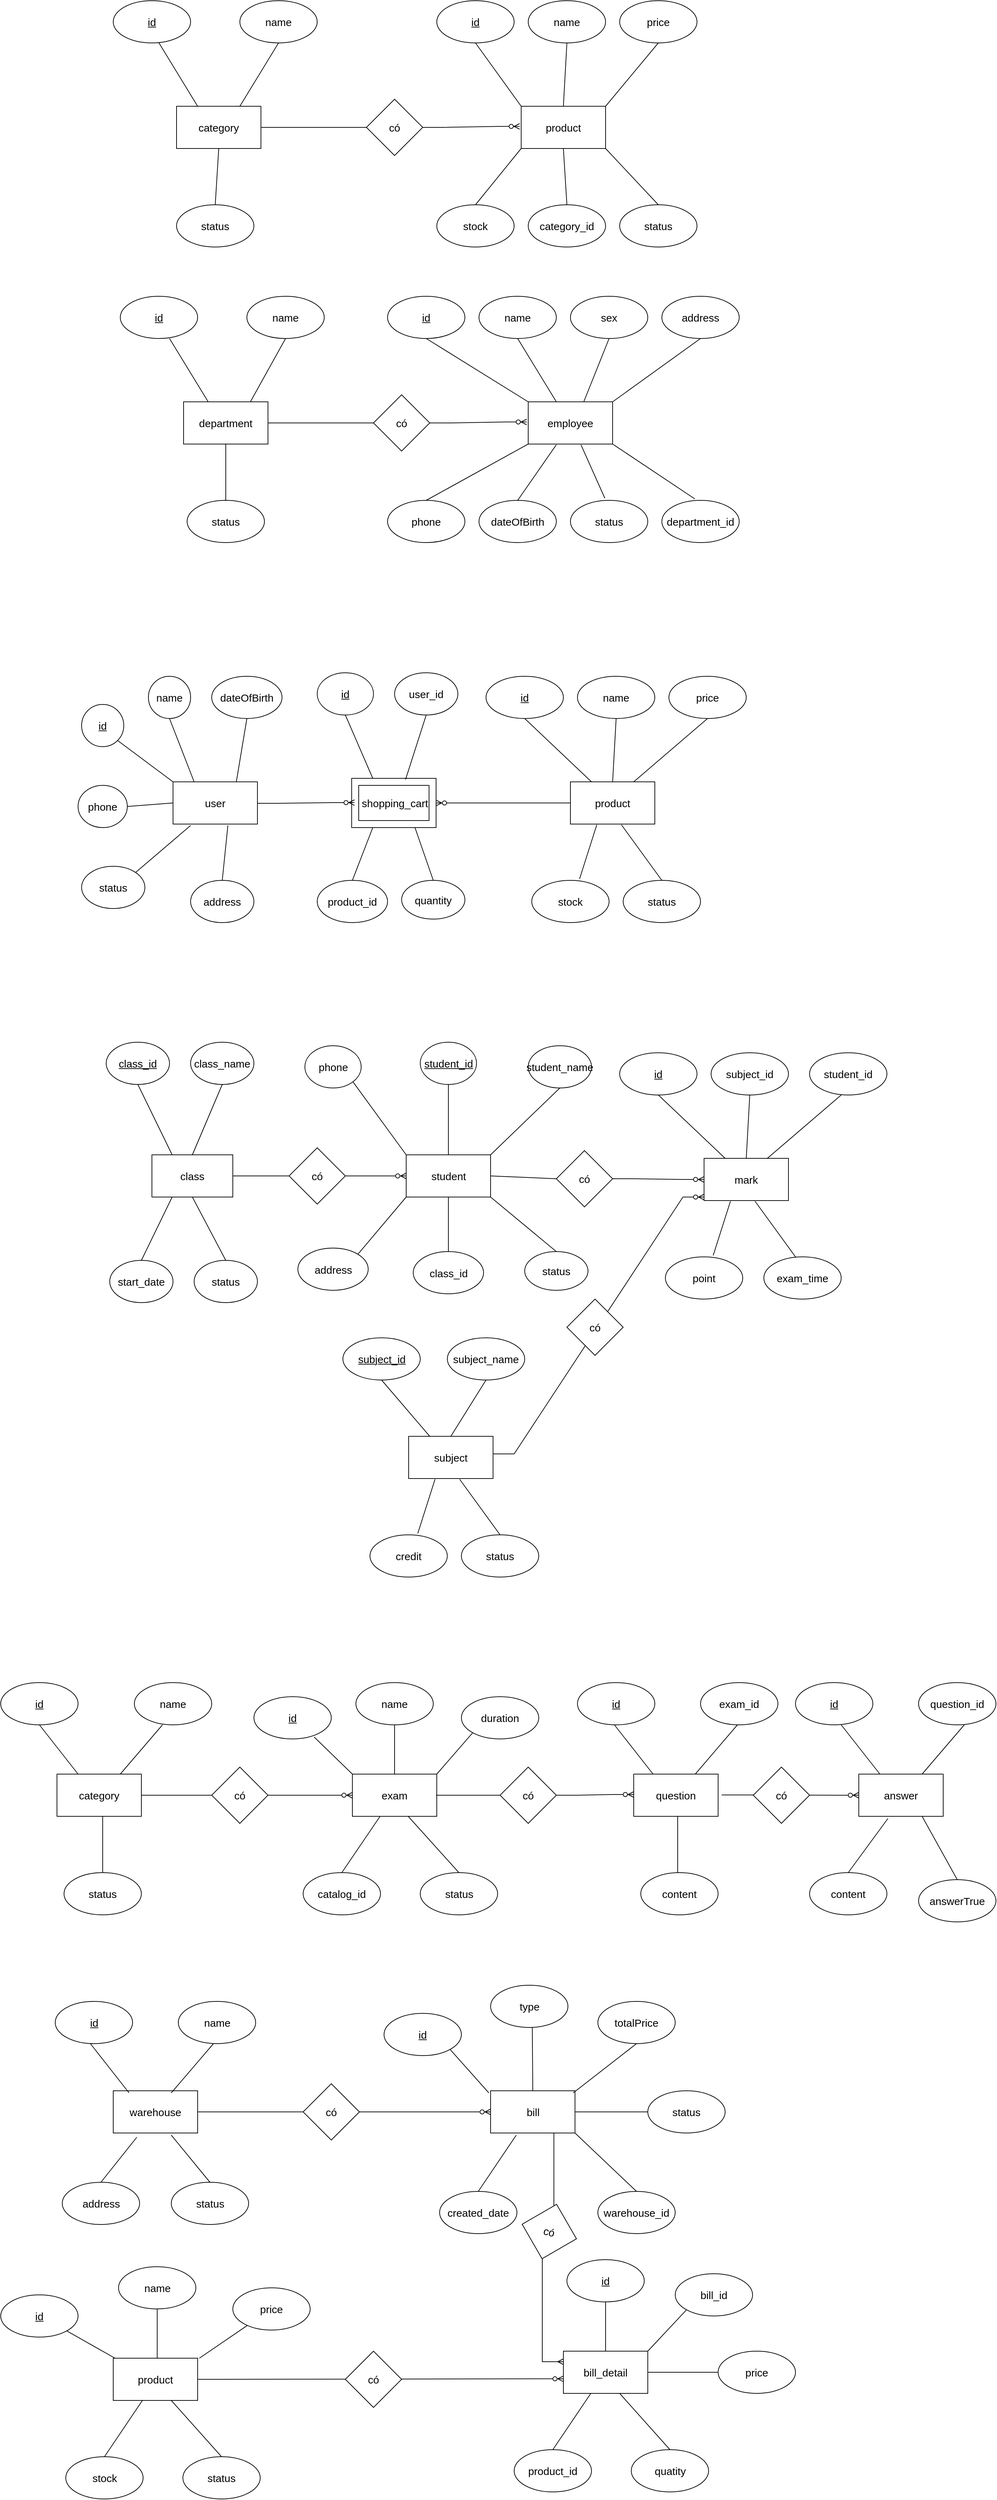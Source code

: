 <mxfile version="24.7.14">
  <diagram name="Trang-1" id="CXOMgLseQGw8SORwU2C_">
    <mxGraphModel dx="2190" dy="924" grid="1" gridSize="10" guides="1" tooltips="1" connect="1" arrows="1" fold="1" page="1" pageScale="1" pageWidth="827" pageHeight="1169" math="0" shadow="0">
      <root>
        <mxCell id="0" />
        <mxCell id="1" parent="0" />
        <mxCell id="OOxoE14an0iRBfRJhvGC-2" value="category" style="rounded=0;whiteSpace=wrap;html=1;horizontal=1;fontSize=15;" vertex="1" parent="1">
          <mxGeometry x="90" y="230" width="120" height="60" as="geometry" />
        </mxCell>
        <mxCell id="OOxoE14an0iRBfRJhvGC-3" value="name" style="ellipse;whiteSpace=wrap;html=1;horizontal=1;fontSize=15;" vertex="1" parent="1">
          <mxGeometry x="590" y="80" width="110" height="60" as="geometry" />
        </mxCell>
        <mxCell id="OOxoE14an0iRBfRJhvGC-6" value="product" style="rounded=0;whiteSpace=wrap;html=1;horizontal=1;fontSize=15;" vertex="1" parent="1">
          <mxGeometry x="580" y="230" width="120" height="60" as="geometry" />
        </mxCell>
        <mxCell id="OOxoE14an0iRBfRJhvGC-7" value="có" style="rhombus;whiteSpace=wrap;html=1;horizontal=1;fontSize=15;" vertex="1" parent="1">
          <mxGeometry x="360" y="220" width="80" height="80" as="geometry" />
        </mxCell>
        <mxCell id="OOxoE14an0iRBfRJhvGC-8" value="" style="edgeStyle=entityRelationEdgeStyle;fontSize=15;html=1;endArrow=ERzeroToMany;endFill=1;rounded=0;entryX=-0.018;entryY=0.477;entryDx=0;entryDy=0;entryPerimeter=0;horizontal=1;" edge="1" parent="1" target="OOxoE14an0iRBfRJhvGC-6">
          <mxGeometry width="100" height="100" relative="1" as="geometry">
            <mxPoint x="440" y="260" as="sourcePoint" />
            <mxPoint x="460" y="290" as="targetPoint" />
          </mxGeometry>
        </mxCell>
        <mxCell id="OOxoE14an0iRBfRJhvGC-11" value="" style="endArrow=none;html=1;rounded=0;exitX=1;exitY=0.5;exitDx=0;exitDy=0;entryX=0;entryY=0.5;entryDx=0;entryDy=0;horizontal=1;fontSize=15;" edge="1" parent="1" source="OOxoE14an0iRBfRJhvGC-2" target="OOxoE14an0iRBfRJhvGC-7">
          <mxGeometry relative="1" as="geometry">
            <mxPoint x="390" y="320" as="sourcePoint" />
            <mxPoint x="550" y="320" as="targetPoint" />
          </mxGeometry>
        </mxCell>
        <mxCell id="OOxoE14an0iRBfRJhvGC-12" value="&lt;u style=&quot;font-size: 15px;&quot;&gt;id&lt;/u&gt;" style="ellipse;whiteSpace=wrap;html=1;horizontal=1;fontSize=15;" vertex="1" parent="1">
          <mxGeometry y="80" width="110" height="60" as="geometry" />
        </mxCell>
        <mxCell id="OOxoE14an0iRBfRJhvGC-13" value="price" style="ellipse;whiteSpace=wrap;html=1;horizontal=1;fontSize=15;" vertex="1" parent="1">
          <mxGeometry x="720" y="80" width="110" height="60" as="geometry" />
        </mxCell>
        <mxCell id="OOxoE14an0iRBfRJhvGC-14" value="status" style="ellipse;whiteSpace=wrap;html=1;horizontal=1;fontSize=15;" vertex="1" parent="1">
          <mxGeometry x="90" y="370" width="110" height="60" as="geometry" />
        </mxCell>
        <mxCell id="OOxoE14an0iRBfRJhvGC-16" value="name" style="ellipse;whiteSpace=wrap;html=1;horizontal=1;fontSize=15;" vertex="1" parent="1">
          <mxGeometry x="180" y="80" width="110" height="60" as="geometry" />
        </mxCell>
        <mxCell id="OOxoE14an0iRBfRJhvGC-17" value="&lt;u style=&quot;font-size: 15px;&quot;&gt;id&lt;/u&gt;" style="ellipse;whiteSpace=wrap;html=1;horizontal=1;fontSize=15;" vertex="1" parent="1">
          <mxGeometry x="460" y="80" width="110" height="60" as="geometry" />
        </mxCell>
        <mxCell id="OOxoE14an0iRBfRJhvGC-19" value="category_id" style="ellipse;whiteSpace=wrap;html=1;horizontal=1;fontSize=15;" vertex="1" parent="1">
          <mxGeometry x="590" y="370" width="110" height="60" as="geometry" />
        </mxCell>
        <mxCell id="OOxoE14an0iRBfRJhvGC-21" value="status" style="ellipse;whiteSpace=wrap;html=1;horizontal=1;fontSize=15;" vertex="1" parent="1">
          <mxGeometry x="720" y="370" width="110" height="60" as="geometry" />
        </mxCell>
        <mxCell id="OOxoE14an0iRBfRJhvGC-23" value="stock" style="ellipse;whiteSpace=wrap;html=1;horizontal=1;fontSize=15;" vertex="1" parent="1">
          <mxGeometry x="460" y="370" width="110" height="60" as="geometry" />
        </mxCell>
        <mxCell id="OOxoE14an0iRBfRJhvGC-25" value="user" style="rounded=0;whiteSpace=wrap;html=1;horizontal=1;fontSize=15;" vertex="1" parent="1">
          <mxGeometry x="85" y="1190" width="120" height="60" as="geometry" />
        </mxCell>
        <mxCell id="OOxoE14an0iRBfRJhvGC-26" value="name" style="ellipse;whiteSpace=wrap;html=1;horizontal=1;fontSize=15;" vertex="1" parent="1">
          <mxGeometry x="660" y="1040" width="110" height="60" as="geometry" />
        </mxCell>
        <mxCell id="OOxoE14an0iRBfRJhvGC-27" value="product" style="rounded=0;whiteSpace=wrap;html=1;horizontal=1;fontSize=15;" vertex="1" parent="1">
          <mxGeometry x="650" y="1190" width="120" height="60" as="geometry" />
        </mxCell>
        <mxCell id="OOxoE14an0iRBfRJhvGC-31" value="&lt;u style=&quot;font-size: 15px;&quot;&gt;id&lt;/u&gt;" style="ellipse;whiteSpace=wrap;html=1;horizontal=1;fontSize=15;" vertex="1" parent="1">
          <mxGeometry x="-45" y="1080" width="60" height="60" as="geometry" />
        </mxCell>
        <mxCell id="OOxoE14an0iRBfRJhvGC-32" value="price" style="ellipse;whiteSpace=wrap;html=1;horizontal=1;fontSize=15;" vertex="1" parent="1">
          <mxGeometry x="790" y="1040" width="110" height="60" as="geometry" />
        </mxCell>
        <mxCell id="OOxoE14an0iRBfRJhvGC-33" value="address" style="ellipse;whiteSpace=wrap;html=1;horizontal=1;fontSize=15;" vertex="1" parent="1">
          <mxGeometry x="110" y="1330" width="90" height="60" as="geometry" />
        </mxCell>
        <mxCell id="OOxoE14an0iRBfRJhvGC-34" value="phone" style="ellipse;whiteSpace=wrap;html=1;horizontal=1;fontSize=15;" vertex="1" parent="1">
          <mxGeometry x="-50" y="1195" width="70" height="60" as="geometry" />
        </mxCell>
        <mxCell id="OOxoE14an0iRBfRJhvGC-35" value="name" style="ellipse;whiteSpace=wrap;html=1;horizontal=1;fontSize=15;" vertex="1" parent="1">
          <mxGeometry x="50" y="1040" width="60" height="60" as="geometry" />
        </mxCell>
        <mxCell id="OOxoE14an0iRBfRJhvGC-36" value="&lt;u style=&quot;font-size: 15px;&quot;&gt;id&lt;/u&gt;" style="ellipse;whiteSpace=wrap;html=1;horizontal=1;fontSize=15;" vertex="1" parent="1">
          <mxGeometry x="530" y="1040" width="110" height="60" as="geometry" />
        </mxCell>
        <mxCell id="OOxoE14an0iRBfRJhvGC-37" value="&lt;u style=&quot;font-size: 15px;&quot;&gt;id&lt;/u&gt;" style="ellipse;whiteSpace=wrap;html=1;horizontal=1;fontSize=15;" vertex="1" parent="1">
          <mxGeometry x="290" y="1035" width="80" height="60" as="geometry" />
        </mxCell>
        <mxCell id="OOxoE14an0iRBfRJhvGC-38" value="status" style="ellipse;whiteSpace=wrap;html=1;horizontal=1;fontSize=15;" vertex="1" parent="1">
          <mxGeometry x="725" y="1330" width="110" height="60" as="geometry" />
        </mxCell>
        <mxCell id="OOxoE14an0iRBfRJhvGC-40" value="stock" style="ellipse;whiteSpace=wrap;html=1;horizontal=1;fontSize=15;" vertex="1" parent="1">
          <mxGeometry x="595" y="1330" width="110" height="60" as="geometry" />
        </mxCell>
        <mxCell id="OOxoE14an0iRBfRJhvGC-41" value="product_id" style="ellipse;whiteSpace=wrap;html=1;horizontal=1;fontSize=15;" vertex="1" parent="1">
          <mxGeometry x="290" y="1330" width="100" height="60" as="geometry" />
        </mxCell>
        <mxCell id="OOxoE14an0iRBfRJhvGC-42" value="department" style="rounded=0;whiteSpace=wrap;html=1;horizontal=1;fontSize=15;" vertex="1" parent="1">
          <mxGeometry x="100" y="650" width="120" height="60" as="geometry" />
        </mxCell>
        <mxCell id="OOxoE14an0iRBfRJhvGC-43" value="sex" style="ellipse;whiteSpace=wrap;html=1;horizontal=1;fontSize=15;" vertex="1" parent="1">
          <mxGeometry x="650" y="500" width="110" height="60" as="geometry" />
        </mxCell>
        <mxCell id="OOxoE14an0iRBfRJhvGC-44" value="employee" style="rounded=0;whiteSpace=wrap;html=1;horizontal=1;fontSize=15;" vertex="1" parent="1">
          <mxGeometry x="590" y="650" width="120" height="60" as="geometry" />
        </mxCell>
        <mxCell id="OOxoE14an0iRBfRJhvGC-45" value="có" style="rhombus;whiteSpace=wrap;html=1;horizontal=1;fontSize=15;" vertex="1" parent="1">
          <mxGeometry x="370" y="640" width="80" height="80" as="geometry" />
        </mxCell>
        <mxCell id="OOxoE14an0iRBfRJhvGC-46" value="" style="edgeStyle=entityRelationEdgeStyle;fontSize=15;html=1;endArrow=ERzeroToMany;endFill=1;rounded=0;entryX=-0.018;entryY=0.477;entryDx=0;entryDy=0;entryPerimeter=0;horizontal=1;" edge="1" target="OOxoE14an0iRBfRJhvGC-44" parent="1">
          <mxGeometry width="100" height="100" relative="1" as="geometry">
            <mxPoint x="450" y="680" as="sourcePoint" />
            <mxPoint x="470" y="710" as="targetPoint" />
          </mxGeometry>
        </mxCell>
        <mxCell id="OOxoE14an0iRBfRJhvGC-47" value="" style="endArrow=none;html=1;rounded=0;exitX=1;exitY=0.5;exitDx=0;exitDy=0;entryX=0;entryY=0.5;entryDx=0;entryDy=0;horizontal=1;fontSize=15;" edge="1" source="OOxoE14an0iRBfRJhvGC-42" target="OOxoE14an0iRBfRJhvGC-45" parent="1">
          <mxGeometry relative="1" as="geometry">
            <mxPoint x="400" y="740" as="sourcePoint" />
            <mxPoint x="560" y="740" as="targetPoint" />
          </mxGeometry>
        </mxCell>
        <mxCell id="OOxoE14an0iRBfRJhvGC-48" value="&lt;u style=&quot;font-size: 15px;&quot;&gt;id&lt;/u&gt;" style="ellipse;whiteSpace=wrap;html=1;horizontal=1;fontSize=15;" vertex="1" parent="1">
          <mxGeometry x="10" y="500" width="110" height="60" as="geometry" />
        </mxCell>
        <mxCell id="OOxoE14an0iRBfRJhvGC-49" value="address" style="ellipse;whiteSpace=wrap;html=1;horizontal=1;fontSize=15;" vertex="1" parent="1">
          <mxGeometry x="780" y="500" width="110" height="60" as="geometry" />
        </mxCell>
        <mxCell id="OOxoE14an0iRBfRJhvGC-50" value="status" style="ellipse;whiteSpace=wrap;html=1;horizontal=1;fontSize=15;" vertex="1" parent="1">
          <mxGeometry x="105" y="790" width="110" height="60" as="geometry" />
        </mxCell>
        <mxCell id="OOxoE14an0iRBfRJhvGC-52" value="name" style="ellipse;whiteSpace=wrap;html=1;horizontal=1;fontSize=15;" vertex="1" parent="1">
          <mxGeometry x="190" y="500" width="110" height="60" as="geometry" />
        </mxCell>
        <mxCell id="OOxoE14an0iRBfRJhvGC-53" value="name" style="ellipse;whiteSpace=wrap;html=1;horizontal=1;fontSize=15;" vertex="1" parent="1">
          <mxGeometry x="520" y="500" width="110" height="60" as="geometry" />
        </mxCell>
        <mxCell id="OOxoE14an0iRBfRJhvGC-54" value="&lt;u style=&quot;font-size: 15px;&quot;&gt;id&lt;/u&gt;" style="ellipse;whiteSpace=wrap;html=1;horizontal=1;fontSize=15;" vertex="1" parent="1">
          <mxGeometry x="390" y="500" width="110" height="60" as="geometry" />
        </mxCell>
        <mxCell id="OOxoE14an0iRBfRJhvGC-55" value="status" style="ellipse;whiteSpace=wrap;html=1;horizontal=1;fontSize=15;" vertex="1" parent="1">
          <mxGeometry x="650" y="790" width="110" height="60" as="geometry" />
        </mxCell>
        <mxCell id="OOxoE14an0iRBfRJhvGC-56" value="department_id" style="ellipse;whiteSpace=wrap;html=1;horizontal=1;fontSize=15;" vertex="1" parent="1">
          <mxGeometry x="780" y="790" width="110" height="60" as="geometry" />
        </mxCell>
        <mxCell id="OOxoE14an0iRBfRJhvGC-57" value="dateOfBirth" style="ellipse;whiteSpace=wrap;html=1;horizontal=1;fontSize=15;" vertex="1" parent="1">
          <mxGeometry x="520" y="790" width="110" height="60" as="geometry" />
        </mxCell>
        <mxCell id="OOxoE14an0iRBfRJhvGC-58" value="phone" style="ellipse;whiteSpace=wrap;html=1;horizontal=1;fontSize=15;" vertex="1" parent="1">
          <mxGeometry x="390" y="790" width="110" height="60" as="geometry" />
        </mxCell>
        <mxCell id="OOxoE14an0iRBfRJhvGC-68" value="" style="endArrow=none;html=1;rounded=0;exitX=0.5;exitY=1;exitDx=0;exitDy=0;entryX=0;entryY=0;entryDx=0;entryDy=0;horizontal=1;fontSize=15;" edge="1" parent="1" source="OOxoE14an0iRBfRJhvGC-17" target="OOxoE14an0iRBfRJhvGC-6">
          <mxGeometry relative="1" as="geometry">
            <mxPoint x="340" y="300" as="sourcePoint" />
            <mxPoint x="500" y="300" as="targetPoint" />
          </mxGeometry>
        </mxCell>
        <mxCell id="OOxoE14an0iRBfRJhvGC-69" value="" style="endArrow=none;html=1;rounded=0;exitX=0.5;exitY=1;exitDx=0;exitDy=0;entryX=0.5;entryY=0;entryDx=0;entryDy=0;horizontal=1;fontSize=15;" edge="1" parent="1" source="OOxoE14an0iRBfRJhvGC-3" target="OOxoE14an0iRBfRJhvGC-6">
          <mxGeometry relative="1" as="geometry">
            <mxPoint x="525" y="150" as="sourcePoint" />
            <mxPoint x="590" y="240" as="targetPoint" />
          </mxGeometry>
        </mxCell>
        <mxCell id="OOxoE14an0iRBfRJhvGC-70" value="" style="endArrow=none;html=1;rounded=0;exitX=0.5;exitY=1;exitDx=0;exitDy=0;entryX=1;entryY=0;entryDx=0;entryDy=0;horizontal=1;fontSize=15;" edge="1" parent="1" source="OOxoE14an0iRBfRJhvGC-13" target="OOxoE14an0iRBfRJhvGC-6">
          <mxGeometry relative="1" as="geometry">
            <mxPoint x="655" y="150" as="sourcePoint" />
            <mxPoint x="650" y="240" as="targetPoint" />
          </mxGeometry>
        </mxCell>
        <mxCell id="OOxoE14an0iRBfRJhvGC-71" value="" style="endArrow=none;html=1;rounded=0;exitX=1;exitY=1;exitDx=0;exitDy=0;entryX=0.5;entryY=0;entryDx=0;entryDy=0;horizontal=1;fontSize=15;" edge="1" parent="1" source="OOxoE14an0iRBfRJhvGC-6" target="OOxoE14an0iRBfRJhvGC-21">
          <mxGeometry relative="1" as="geometry">
            <mxPoint x="785" y="150" as="sourcePoint" />
            <mxPoint x="770" y="360" as="targetPoint" />
          </mxGeometry>
        </mxCell>
        <mxCell id="OOxoE14an0iRBfRJhvGC-72" value="" style="endArrow=none;html=1;rounded=0;exitX=0.5;exitY=1;exitDx=0;exitDy=0;entryX=0.5;entryY=0;entryDx=0;entryDy=0;horizontal=1;fontSize=15;" edge="1" parent="1" source="OOxoE14an0iRBfRJhvGC-6" target="OOxoE14an0iRBfRJhvGC-19">
          <mxGeometry relative="1" as="geometry">
            <mxPoint x="710" y="300" as="sourcePoint" />
            <mxPoint x="785" y="380" as="targetPoint" />
          </mxGeometry>
        </mxCell>
        <mxCell id="OOxoE14an0iRBfRJhvGC-73" value="" style="endArrow=none;html=1;rounded=0;exitX=0;exitY=1;exitDx=0;exitDy=0;entryX=0.5;entryY=0;entryDx=0;entryDy=0;horizontal=1;fontSize=15;" edge="1" parent="1" source="OOxoE14an0iRBfRJhvGC-6" target="OOxoE14an0iRBfRJhvGC-23">
          <mxGeometry relative="1" as="geometry">
            <mxPoint x="650" y="300" as="sourcePoint" />
            <mxPoint x="655" y="380" as="targetPoint" />
          </mxGeometry>
        </mxCell>
        <mxCell id="OOxoE14an0iRBfRJhvGC-74" value="" style="endArrow=none;html=1;rounded=0;exitX=0.5;exitY=1;exitDx=0;exitDy=0;entryX=0.25;entryY=0;entryDx=0;entryDy=0;horizontal=1;fontSize=15;" edge="1" parent="1" target="OOxoE14an0iRBfRJhvGC-2">
          <mxGeometry relative="1" as="geometry">
            <mxPoint x="65" y="140" as="sourcePoint" />
            <mxPoint x="130" y="230" as="targetPoint" />
          </mxGeometry>
        </mxCell>
        <mxCell id="OOxoE14an0iRBfRJhvGC-75" value="" style="endArrow=none;html=1;rounded=0;exitX=0.5;exitY=1;exitDx=0;exitDy=0;entryX=0.75;entryY=0;entryDx=0;entryDy=0;horizontal=1;fontSize=15;" edge="1" parent="1" source="OOxoE14an0iRBfRJhvGC-16" target="OOxoE14an0iRBfRJhvGC-2">
          <mxGeometry relative="1" as="geometry">
            <mxPoint x="75" y="150" as="sourcePoint" />
            <mxPoint x="130" y="240" as="targetPoint" />
          </mxGeometry>
        </mxCell>
        <mxCell id="OOxoE14an0iRBfRJhvGC-76" value="" style="endArrow=none;html=1;rounded=0;exitX=0.5;exitY=1;exitDx=0;exitDy=0;entryX=0.5;entryY=0;entryDx=0;entryDy=0;horizontal=1;fontSize=15;" edge="1" parent="1" source="OOxoE14an0iRBfRJhvGC-2" target="OOxoE14an0iRBfRJhvGC-14">
          <mxGeometry relative="1" as="geometry">
            <mxPoint x="195" y="150" as="sourcePoint" />
            <mxPoint x="190" y="240" as="targetPoint" />
          </mxGeometry>
        </mxCell>
        <mxCell id="OOxoE14an0iRBfRJhvGC-79" value="" style="endArrow=none;html=1;rounded=0;exitX=0.5;exitY=1;exitDx=0;exitDy=0;horizontal=1;fontSize=15;" edge="1" parent="1" source="OOxoE14an0iRBfRJhvGC-54">
          <mxGeometry relative="1" as="geometry">
            <mxPoint x="530" y="560" as="sourcePoint" />
            <mxPoint x="590" y="650" as="targetPoint" />
          </mxGeometry>
        </mxCell>
        <mxCell id="OOxoE14an0iRBfRJhvGC-80" value="" style="endArrow=none;html=1;rounded=0;exitX=0.5;exitY=1;exitDx=0;exitDy=0;entryX=0.658;entryY=0;entryDx=0;entryDy=0;entryPerimeter=0;horizontal=1;fontSize=15;" edge="1" parent="1" source="OOxoE14an0iRBfRJhvGC-43" target="OOxoE14an0iRBfRJhvGC-44">
          <mxGeometry relative="1" as="geometry">
            <mxPoint x="660" y="560" as="sourcePoint" />
            <mxPoint x="655" y="650" as="targetPoint" />
          </mxGeometry>
        </mxCell>
        <mxCell id="OOxoE14an0iRBfRJhvGC-81" value="" style="endArrow=none;html=1;rounded=0;exitX=0.5;exitY=1;exitDx=0;exitDy=0;entryX=1;entryY=0;entryDx=0;entryDy=0;horizontal=1;fontSize=15;" edge="1" parent="1" source="OOxoE14an0iRBfRJhvGC-49" target="OOxoE14an0iRBfRJhvGC-44">
          <mxGeometry relative="1" as="geometry">
            <mxPoint x="790" y="560" as="sourcePoint" />
            <mxPoint x="715" y="650" as="targetPoint" />
          </mxGeometry>
        </mxCell>
        <mxCell id="OOxoE14an0iRBfRJhvGC-82" value="" style="endArrow=none;html=1;rounded=0;exitX=1;exitY=1;exitDx=0;exitDy=0;entryX=0.427;entryY=-0.033;entryDx=0;entryDy=0;entryPerimeter=0;horizontal=1;fontSize=15;" edge="1" parent="1" source="OOxoE14an0iRBfRJhvGC-44" target="OOxoE14an0iRBfRJhvGC-56">
          <mxGeometry relative="1" as="geometry">
            <mxPoint x="715" y="710" as="sourcePoint" />
            <mxPoint x="790" y="790" as="targetPoint" />
          </mxGeometry>
        </mxCell>
        <mxCell id="OOxoE14an0iRBfRJhvGC-83" value="" style="endArrow=none;html=1;rounded=0;exitX=0.625;exitY=1.017;exitDx=0;exitDy=0;entryX=0.445;entryY=-0.05;entryDx=0;entryDy=0;entryPerimeter=0;exitPerimeter=0;horizontal=1;fontSize=15;" edge="1" parent="1" source="OOxoE14an0iRBfRJhvGC-44" target="OOxoE14an0iRBfRJhvGC-55">
          <mxGeometry relative="1" as="geometry">
            <mxPoint x="655" y="710" as="sourcePoint" />
            <mxPoint x="660" y="790" as="targetPoint" />
          </mxGeometry>
        </mxCell>
        <mxCell id="OOxoE14an0iRBfRJhvGC-84" value="" style="endArrow=none;html=1;rounded=0;entryX=0.5;entryY=0;entryDx=0;entryDy=0;horizontal=1;fontSize=15;" edge="1" parent="1" target="OOxoE14an0iRBfRJhvGC-58">
          <mxGeometry relative="1" as="geometry">
            <mxPoint x="590" y="710" as="sourcePoint" />
            <mxPoint x="530" y="790" as="targetPoint" />
          </mxGeometry>
        </mxCell>
        <mxCell id="OOxoE14an0iRBfRJhvGC-85" value="" style="endArrow=none;html=1;rounded=0;exitX=0.5;exitY=1;exitDx=0;exitDy=0;entryX=0.25;entryY=0;entryDx=0;entryDy=0;horizontal=1;fontSize=15;" edge="1" parent="1">
          <mxGeometry relative="1" as="geometry">
            <mxPoint x="80" y="560" as="sourcePoint" />
            <mxPoint x="135" y="650" as="targetPoint" />
          </mxGeometry>
        </mxCell>
        <mxCell id="OOxoE14an0iRBfRJhvGC-86" value="" style="endArrow=none;html=1;rounded=0;exitX=0.5;exitY=1;exitDx=0;exitDy=0;entryX=0.75;entryY=0;entryDx=0;entryDy=0;horizontal=1;fontSize=15;" edge="1" parent="1" source="OOxoE14an0iRBfRJhvGC-52">
          <mxGeometry relative="1" as="geometry">
            <mxPoint x="250" y="560" as="sourcePoint" />
            <mxPoint x="195" y="650" as="targetPoint" />
          </mxGeometry>
        </mxCell>
        <mxCell id="OOxoE14an0iRBfRJhvGC-87" value="" style="endArrow=none;html=1;rounded=0;exitX=0.5;exitY=1;exitDx=0;exitDy=0;entryX=0.5;entryY=0;entryDx=0;entryDy=0;horizontal=1;fontSize=15;" edge="1" parent="1" source="OOxoE14an0iRBfRJhvGC-42">
          <mxGeometry relative="1" as="geometry">
            <mxPoint x="165" y="710" as="sourcePoint" />
            <mxPoint x="160" y="790" as="targetPoint" />
          </mxGeometry>
        </mxCell>
        <mxCell id="OOxoE14an0iRBfRJhvGC-89" value="" style="endArrow=none;html=1;rounded=0;exitX=0.333;exitY=1.017;exitDx=0;exitDy=0;entryX=0.5;entryY=0;entryDx=0;entryDy=0;exitPerimeter=0;horizontal=1;fontSize=15;" edge="1" parent="1" source="OOxoE14an0iRBfRJhvGC-44" target="OOxoE14an0iRBfRJhvGC-57">
          <mxGeometry relative="1" as="geometry">
            <mxPoint x="605" y="720" as="sourcePoint" />
            <mxPoint x="540" y="800" as="targetPoint" />
          </mxGeometry>
        </mxCell>
        <mxCell id="OOxoE14an0iRBfRJhvGC-90" value="" style="endArrow=none;html=1;rounded=0;exitX=0.5;exitY=1;exitDx=0;exitDy=0;horizontal=1;fontSize=15;" edge="1" parent="1" source="OOxoE14an0iRBfRJhvGC-53">
          <mxGeometry relative="1" as="geometry">
            <mxPoint x="540" y="570" as="sourcePoint" />
            <mxPoint x="630" y="650" as="targetPoint" />
          </mxGeometry>
        </mxCell>
        <mxCell id="OOxoE14an0iRBfRJhvGC-93" value="" style="verticalLabelPosition=bottom;verticalAlign=top;html=1;shape=mxgraph.basic.frame;dx=10;whiteSpace=wrap;horizontal=1;fontSize=15;" vertex="1" parent="1">
          <mxGeometry x="339" y="1185" width="120" height="70" as="geometry" />
        </mxCell>
        <mxCell id="OOxoE14an0iRBfRJhvGC-95" value="shopping_cart" style="text;html=1;align=center;verticalAlign=middle;resizable=0;points=[];autosize=1;strokeColor=none;fillColor=none;horizontal=1;fontSize=15;" vertex="1" parent="1">
          <mxGeometry x="340" y="1205" width="120" height="30" as="geometry" />
        </mxCell>
        <mxCell id="OOxoE14an0iRBfRJhvGC-96" value="dateOfBirth" style="ellipse;whiteSpace=wrap;html=1;horizontal=1;fontSize=15;" vertex="1" parent="1">
          <mxGeometry x="140" y="1040" width="100" height="60" as="geometry" />
        </mxCell>
        <mxCell id="OOxoE14an0iRBfRJhvGC-97" value="status" style="ellipse;whiteSpace=wrap;html=1;horizontal=1;fontSize=15;" vertex="1" parent="1">
          <mxGeometry x="-45" y="1310" width="90" height="60" as="geometry" />
        </mxCell>
        <mxCell id="OOxoE14an0iRBfRJhvGC-100" value="user_id" style="ellipse;whiteSpace=wrap;html=1;horizontal=1;fontSize=15;" vertex="1" parent="1">
          <mxGeometry x="400" y="1035" width="90" height="60" as="geometry" />
        </mxCell>
        <mxCell id="OOxoE14an0iRBfRJhvGC-101" value="quantity" style="ellipse;whiteSpace=wrap;html=1;horizontal=1;fontSize=15;" vertex="1" parent="1">
          <mxGeometry x="410" y="1330" width="90" height="55" as="geometry" />
        </mxCell>
        <mxCell id="OOxoE14an0iRBfRJhvGC-102" value="" style="endArrow=none;html=1;rounded=0;exitX=1;exitY=1;exitDx=0;exitDy=0;entryX=0;entryY=0;entryDx=0;entryDy=0;horizontal=1;fontSize=15;" edge="1" parent="1" source="OOxoE14an0iRBfRJhvGC-31" target="OOxoE14an0iRBfRJhvGC-25">
          <mxGeometry relative="1" as="geometry">
            <mxPoint x="10" y="1120" as="sourcePoint" />
            <mxPoint x="155" y="1210" as="targetPoint" />
          </mxGeometry>
        </mxCell>
        <mxCell id="OOxoE14an0iRBfRJhvGC-103" value="" style="endArrow=none;html=1;rounded=0;exitX=0.5;exitY=1;exitDx=0;exitDy=0;entryX=0.5;entryY=0;entryDx=0;entryDy=0;horizontal=1;fontSize=15;" edge="1" parent="1" source="OOxoE14an0iRBfRJhvGC-26" target="OOxoE14an0iRBfRJhvGC-27">
          <mxGeometry relative="1" as="geometry">
            <mxPoint x="762.5" y="1100" as="sourcePoint" />
            <mxPoint x="726.5" y="1190" as="targetPoint" />
          </mxGeometry>
        </mxCell>
        <mxCell id="OOxoE14an0iRBfRJhvGC-104" value="" style="endArrow=none;html=1;rounded=0;exitX=0.5;exitY=1;exitDx=0;exitDy=0;entryX=0.75;entryY=0;entryDx=0;entryDy=0;horizontal=1;fontSize=15;" edge="1" parent="1" source="OOxoE14an0iRBfRJhvGC-32" target="OOxoE14an0iRBfRJhvGC-27">
          <mxGeometry relative="1" as="geometry">
            <mxPoint x="892.5" y="1100" as="sourcePoint" />
            <mxPoint x="767.5" y="1190" as="targetPoint" />
          </mxGeometry>
        </mxCell>
        <mxCell id="OOxoE14an0iRBfRJhvGC-105" value="" style="endArrow=none;html=1;rounded=0;exitX=0;exitY=0;exitDx=90.0;exitDy=70;entryX=0.5;entryY=0;entryDx=0;entryDy=0;exitPerimeter=0;horizontal=1;fontSize=15;" edge="1" parent="1" source="OOxoE14an0iRBfRJhvGC-93" target="OOxoE14an0iRBfRJhvGC-101">
          <mxGeometry relative="1" as="geometry">
            <mxPoint x="373" y="1255" as="sourcePoint" />
            <mxPoint x="490" y="1333" as="targetPoint" />
          </mxGeometry>
        </mxCell>
        <mxCell id="OOxoE14an0iRBfRJhvGC-106" value="" style="endArrow=none;html=1;rounded=0;exitX=0.625;exitY=1.017;exitDx=0;exitDy=0;entryX=0.5;entryY=0;entryDx=0;entryDy=0;exitPerimeter=0;horizontal=1;fontSize=15;" edge="1" parent="1" target="OOxoE14an0iRBfRJhvGC-38">
          <mxGeometry relative="1" as="geometry">
            <mxPoint x="722.5" y="1251" as="sourcePoint" />
            <mxPoint x="756.5" y="1327" as="targetPoint" />
          </mxGeometry>
        </mxCell>
        <mxCell id="OOxoE14an0iRBfRJhvGC-107" value="" style="endArrow=none;html=1;rounded=0;entryX=1;entryY=0.5;entryDx=0;entryDy=0;exitX=0;exitY=0.5;exitDx=0;exitDy=0;horizontal=1;fontSize=15;" edge="1" parent="1" source="OOxoE14an0iRBfRJhvGC-25" target="OOxoE14an0iRBfRJhvGC-34">
          <mxGeometry relative="1" as="geometry">
            <mxPoint x="155" y="1270" as="sourcePoint" />
            <mxPoint x="10" y="1350" as="targetPoint" />
          </mxGeometry>
        </mxCell>
        <mxCell id="OOxoE14an0iRBfRJhvGC-108" value="" style="endArrow=none;html=1;rounded=0;exitX=0.5;exitY=1;exitDx=0;exitDy=0;entryX=0.75;entryY=0;entryDx=0;entryDy=0;horizontal=1;fontSize=15;" edge="1" parent="1" source="OOxoE14an0iRBfRJhvGC-96" target="OOxoE14an0iRBfRJhvGC-25">
          <mxGeometry relative="1" as="geometry">
            <mxPoint x="137.5" y="1100" as="sourcePoint" />
            <mxPoint x="192.5" y="1190" as="targetPoint" />
          </mxGeometry>
        </mxCell>
        <mxCell id="OOxoE14an0iRBfRJhvGC-110" value="" style="endArrow=none;html=1;rounded=0;entryX=1;entryY=0;entryDx=0;entryDy=0;horizontal=1;fontSize=15;" edge="1" parent="1" target="OOxoE14an0iRBfRJhvGC-97">
          <mxGeometry relative="1" as="geometry">
            <mxPoint x="110" y="1252" as="sourcePoint" />
            <mxPoint x="217.5" y="1330" as="targetPoint" />
          </mxGeometry>
        </mxCell>
        <mxCell id="OOxoE14an0iRBfRJhvGC-111" value="" style="endArrow=none;html=1;rounded=0;exitX=0.333;exitY=1.017;exitDx=0;exitDy=0;entryX=0.618;entryY=-0.033;entryDx=0;entryDy=0;exitPerimeter=0;entryPerimeter=0;horizontal=1;fontSize=15;" edge="1" parent="1" target="OOxoE14an0iRBfRJhvGC-40">
          <mxGeometry relative="1" as="geometry">
            <mxPoint x="687.5" y="1251" as="sourcePoint" />
            <mxPoint x="632.5" y="1330" as="targetPoint" />
          </mxGeometry>
        </mxCell>
        <mxCell id="OOxoE14an0iRBfRJhvGC-112" value="" style="endArrow=none;html=1;rounded=0;exitX=0.5;exitY=1;exitDx=0;exitDy=0;entryX=0.25;entryY=0;entryDx=0;entryDy=0;horizontal=1;fontSize=15;" edge="1" parent="1" source="OOxoE14an0iRBfRJhvGC-36" target="OOxoE14an0iRBfRJhvGC-27">
          <mxGeometry relative="1" as="geometry">
            <mxPoint x="632.5" y="1100" as="sourcePoint" />
            <mxPoint x="687.5" y="1190" as="targetPoint" />
          </mxGeometry>
        </mxCell>
        <mxCell id="OOxoE14an0iRBfRJhvGC-113" value="" style="endArrow=none;html=1;rounded=0;exitX=0;exitY=0;exitDx=30.0;exitDy=70;entryX=0.5;entryY=0;entryDx=0;entryDy=0;exitPerimeter=0;horizontal=1;fontSize=15;" edge="1" parent="1" source="OOxoE14an0iRBfRJhvGC-93" target="OOxoE14an0iRBfRJhvGC-41">
          <mxGeometry relative="1" as="geometry">
            <mxPoint x="439" y="1265" as="sourcePoint" />
            <mxPoint x="465" y="1340" as="targetPoint" />
          </mxGeometry>
        </mxCell>
        <mxCell id="OOxoE14an0iRBfRJhvGC-114" value="" style="endArrow=none;html=1;rounded=0;exitX=0.5;exitY=1;exitDx=0;exitDy=0;entryX=0.638;entryY=0.026;entryDx=0;entryDy=0;entryPerimeter=0;horizontal=1;fontSize=15;" edge="1" parent="1" source="OOxoE14an0iRBfRJhvGC-100" target="OOxoE14an0iRBfRJhvGC-93">
          <mxGeometry relative="1" as="geometry">
            <mxPoint x="424" y="1100" as="sourcePoint" />
            <mxPoint x="420" y="1180" as="targetPoint" />
          </mxGeometry>
        </mxCell>
        <mxCell id="OOxoE14an0iRBfRJhvGC-115" value="" style="endArrow=none;html=1;rounded=0;exitX=0.5;exitY=1;exitDx=0;exitDy=0;entryX=0;entryY=0;entryDx=30.0;entryDy=0;entryPerimeter=0;horizontal=1;fontSize=15;" edge="1" parent="1" source="OOxoE14an0iRBfRJhvGC-37" target="OOxoE14an0iRBfRJhvGC-93">
          <mxGeometry relative="1" as="geometry">
            <mxPoint x="364" y="1100" as="sourcePoint" />
            <mxPoint x="380" y="1180" as="targetPoint" />
          </mxGeometry>
        </mxCell>
        <mxCell id="OOxoE14an0iRBfRJhvGC-116" value="" style="endArrow=none;html=1;rounded=0;exitX=0.5;exitY=1;exitDx=0;exitDy=0;entryX=0.25;entryY=0;entryDx=0;entryDy=0;horizontal=1;fontSize=15;" edge="1" parent="1" source="OOxoE14an0iRBfRJhvGC-35" target="OOxoE14an0iRBfRJhvGC-25">
          <mxGeometry relative="1" as="geometry">
            <mxPoint x="16" y="1141" as="sourcePoint" />
            <mxPoint x="95" y="1200" as="targetPoint" />
          </mxGeometry>
        </mxCell>
        <mxCell id="OOxoE14an0iRBfRJhvGC-117" value="" style="endArrow=none;html=1;rounded=0;entryX=0.5;entryY=0;entryDx=0;entryDy=0;exitX=0.65;exitY=1.033;exitDx=0;exitDy=0;exitPerimeter=0;horizontal=1;fontSize=15;" edge="1" parent="1" source="OOxoE14an0iRBfRJhvGC-25" target="OOxoE14an0iRBfRJhvGC-33">
          <mxGeometry relative="1" as="geometry">
            <mxPoint x="95" y="1230" as="sourcePoint" />
            <mxPoint x="30" y="1235" as="targetPoint" />
          </mxGeometry>
        </mxCell>
        <mxCell id="OOxoE14an0iRBfRJhvGC-118" value="" style="edgeStyle=entityRelationEdgeStyle;fontSize=15;html=1;endArrow=ERzeroToMany;endFill=1;rounded=0;entryX=-0.018;entryY=0.477;entryDx=0;entryDy=0;entryPerimeter=0;horizontal=1;" edge="1" parent="1">
          <mxGeometry width="100" height="100" relative="1" as="geometry">
            <mxPoint x="205" y="1220.5" as="sourcePoint" />
            <mxPoint x="343" y="1219.5" as="targetPoint" />
          </mxGeometry>
        </mxCell>
        <mxCell id="OOxoE14an0iRBfRJhvGC-119" value="" style="edgeStyle=entityRelationEdgeStyle;fontSize=15;html=1;endArrow=ERzeroToMany;endFill=1;rounded=0;entryX=1;entryY=0.5;entryDx=0;entryDy=0;entryPerimeter=0;exitX=0;exitY=0.5;exitDx=0;exitDy=0;horizontal=1;" edge="1" parent="1" source="OOxoE14an0iRBfRJhvGC-27" target="OOxoE14an0iRBfRJhvGC-93">
          <mxGeometry width="100" height="100" relative="1" as="geometry">
            <mxPoint x="490" y="1291" as="sourcePoint" />
            <mxPoint x="628" y="1290" as="targetPoint" />
          </mxGeometry>
        </mxCell>
        <mxCell id="OOxoE14an0iRBfRJhvGC-150" value="class" style="rounded=0;whiteSpace=wrap;html=1;horizontal=1;fontSize=15;" vertex="1" parent="1">
          <mxGeometry x="55" y="1720" width="115" height="60" as="geometry" />
        </mxCell>
        <mxCell id="OOxoE14an0iRBfRJhvGC-151" value="subject_id" style="ellipse;whiteSpace=wrap;html=1;horizontal=1;fontSize=15;" vertex="1" parent="1">
          <mxGeometry x="850" y="1575" width="110" height="60" as="geometry" />
        </mxCell>
        <mxCell id="OOxoE14an0iRBfRJhvGC-152" value="mark" style="rounded=0;whiteSpace=wrap;html=1;horizontal=1;fontSize=15;" vertex="1" parent="1">
          <mxGeometry x="840" y="1725" width="120" height="60" as="geometry" />
        </mxCell>
        <mxCell id="OOxoE14an0iRBfRJhvGC-153" value="&lt;u style=&quot;font-size: 15px;&quot;&gt;class_id&lt;/u&gt;" style="ellipse;whiteSpace=wrap;html=1;horizontal=1;fontSize=15;" vertex="1" parent="1">
          <mxGeometry x="-10" y="1560" width="90" height="60" as="geometry" />
        </mxCell>
        <mxCell id="OOxoE14an0iRBfRJhvGC-154" value="student_id" style="ellipse;whiteSpace=wrap;html=1;horizontal=1;fontSize=15;" vertex="1" parent="1">
          <mxGeometry x="990" y="1575" width="110" height="60" as="geometry" />
        </mxCell>
        <mxCell id="OOxoE14an0iRBfRJhvGC-155" value="status" style="ellipse;whiteSpace=wrap;html=1;horizontal=1;fontSize=15;" vertex="1" parent="1">
          <mxGeometry x="115" y="1870" width="90" height="60" as="geometry" />
        </mxCell>
        <mxCell id="OOxoE14an0iRBfRJhvGC-157" value="class_name" style="ellipse;whiteSpace=wrap;html=1;horizontal=1;fontSize=15;" vertex="1" parent="1">
          <mxGeometry x="110" y="1560" width="90" height="60" as="geometry" />
        </mxCell>
        <mxCell id="OOxoE14an0iRBfRJhvGC-158" value="&lt;u style=&quot;font-size: 15px;&quot;&gt;id&lt;/u&gt;" style="ellipse;whiteSpace=wrap;html=1;horizontal=1;fontSize=15;" vertex="1" parent="1">
          <mxGeometry x="720" y="1575" width="110" height="60" as="geometry" />
        </mxCell>
        <mxCell id="OOxoE14an0iRBfRJhvGC-159" value="&lt;u style=&quot;font-size: 15px;&quot;&gt;student_id&lt;/u&gt;" style="ellipse;whiteSpace=wrap;html=1;horizontal=1;fontSize=15;" vertex="1" parent="1">
          <mxGeometry x="436.5" y="1560" width="80" height="60" as="geometry" />
        </mxCell>
        <mxCell id="OOxoE14an0iRBfRJhvGC-160" value="exam_time" style="ellipse;whiteSpace=wrap;html=1;horizontal=1;fontSize=15;" vertex="1" parent="1">
          <mxGeometry x="925" y="1865" width="110" height="60" as="geometry" />
        </mxCell>
        <mxCell id="OOxoE14an0iRBfRJhvGC-161" value="point" style="ellipse;whiteSpace=wrap;html=1;horizontal=1;fontSize=15;" vertex="1" parent="1">
          <mxGeometry x="785" y="1865" width="110" height="60" as="geometry" />
        </mxCell>
        <mxCell id="OOxoE14an0iRBfRJhvGC-162" value="class_id" style="ellipse;whiteSpace=wrap;html=1;horizontal=1;fontSize=15;" vertex="1" parent="1">
          <mxGeometry x="426.5" y="1857.5" width="100" height="60" as="geometry" />
        </mxCell>
        <mxCell id="OOxoE14an0iRBfRJhvGC-166" value="start_date" style="ellipse;whiteSpace=wrap;html=1;horizontal=1;fontSize=15;" vertex="1" parent="1">
          <mxGeometry x="-5" y="1870" width="90" height="60" as="geometry" />
        </mxCell>
        <mxCell id="OOxoE14an0iRBfRJhvGC-167" value="student_name" style="ellipse;whiteSpace=wrap;html=1;horizontal=1;fontSize=15;" vertex="1" parent="1">
          <mxGeometry x="590" y="1565" width="90" height="60" as="geometry" />
        </mxCell>
        <mxCell id="OOxoE14an0iRBfRJhvGC-168" value="status" style="ellipse;whiteSpace=wrap;html=1;horizontal=1;fontSize=15;" vertex="1" parent="1">
          <mxGeometry x="585" y="1857.5" width="90" height="55" as="geometry" />
        </mxCell>
        <mxCell id="OOxoE14an0iRBfRJhvGC-169" value="" style="endArrow=none;html=1;rounded=0;exitX=0.5;exitY=1;exitDx=0;exitDy=0;entryX=0.25;entryY=0;entryDx=0;entryDy=0;horizontal=1;fontSize=15;" edge="1" parent="1" source="OOxoE14an0iRBfRJhvGC-153" target="OOxoE14an0iRBfRJhvGC-150">
          <mxGeometry relative="1" as="geometry">
            <mxPoint x="80" y="1635" as="sourcePoint" />
            <mxPoint x="225" y="1725" as="targetPoint" />
          </mxGeometry>
        </mxCell>
        <mxCell id="OOxoE14an0iRBfRJhvGC-170" value="" style="endArrow=none;html=1;rounded=0;exitX=0.5;exitY=1;exitDx=0;exitDy=0;entryX=0.5;entryY=0;entryDx=0;entryDy=0;horizontal=1;fontSize=15;" edge="1" parent="1" source="OOxoE14an0iRBfRJhvGC-151" target="OOxoE14an0iRBfRJhvGC-152">
          <mxGeometry relative="1" as="geometry">
            <mxPoint x="952.5" y="1635" as="sourcePoint" />
            <mxPoint x="916.5" y="1725" as="targetPoint" />
          </mxGeometry>
        </mxCell>
        <mxCell id="OOxoE14an0iRBfRJhvGC-171" value="" style="endArrow=none;html=1;rounded=0;exitX=0.5;exitY=1;exitDx=0;exitDy=0;entryX=0.75;entryY=0;entryDx=0;entryDy=0;horizontal=1;fontSize=15;" edge="1" parent="1" target="OOxoE14an0iRBfRJhvGC-152">
          <mxGeometry relative="1" as="geometry">
            <mxPoint x="1035" y="1635" as="sourcePoint" />
            <mxPoint x="957.5" y="1725" as="targetPoint" />
          </mxGeometry>
        </mxCell>
        <mxCell id="OOxoE14an0iRBfRJhvGC-172" value="" style="endArrow=none;html=1;rounded=0;exitX=0;exitY=0;exitDx=90.0;exitDy=70;entryX=0.5;entryY=0;entryDx=0;entryDy=0;exitPerimeter=0;horizontal=1;fontSize=15;" edge="1" parent="1" target="OOxoE14an0iRBfRJhvGC-168">
          <mxGeometry relative="1" as="geometry">
            <mxPoint x="536.5" y="1780" as="sourcePoint" />
            <mxPoint x="597.5" y="1858" as="targetPoint" />
            <Array as="points" />
          </mxGeometry>
        </mxCell>
        <mxCell id="OOxoE14an0iRBfRJhvGC-173" value="" style="endArrow=none;html=1;rounded=0;exitX=0.625;exitY=1.017;exitDx=0;exitDy=0;entryX=0.5;entryY=0;entryDx=0;entryDy=0;exitPerimeter=0;horizontal=1;fontSize=15;" edge="1" parent="1">
          <mxGeometry relative="1" as="geometry">
            <mxPoint x="912.5" y="1786" as="sourcePoint" />
            <mxPoint x="970" y="1865" as="targetPoint" />
          </mxGeometry>
        </mxCell>
        <mxCell id="OOxoE14an0iRBfRJhvGC-176" value="" style="endArrow=none;html=1;rounded=0;entryX=0.5;entryY=0;entryDx=0;entryDy=0;exitX=0.25;exitY=1;exitDx=0;exitDy=0;horizontal=1;fontSize=15;" edge="1" parent="1" target="OOxoE14an0iRBfRJhvGC-166" source="OOxoE14an0iRBfRJhvGC-150">
          <mxGeometry relative="1" as="geometry">
            <mxPoint x="155" y="1770" as="sourcePoint" />
            <mxPoint x="287.5" y="1845" as="targetPoint" />
          </mxGeometry>
        </mxCell>
        <mxCell id="OOxoE14an0iRBfRJhvGC-177" value="" style="endArrow=none;html=1;rounded=0;exitX=0.333;exitY=1.017;exitDx=0;exitDy=0;entryX=0.618;entryY=-0.033;entryDx=0;entryDy=0;exitPerimeter=0;entryPerimeter=0;horizontal=1;fontSize=15;" edge="1" parent="1" target="OOxoE14an0iRBfRJhvGC-161">
          <mxGeometry relative="1" as="geometry">
            <mxPoint x="877.5" y="1786" as="sourcePoint" />
            <mxPoint x="822.5" y="1865" as="targetPoint" />
          </mxGeometry>
        </mxCell>
        <mxCell id="OOxoE14an0iRBfRJhvGC-178" value="" style="endArrow=none;html=1;rounded=0;exitX=0.5;exitY=1;exitDx=0;exitDy=0;entryX=0.25;entryY=0;entryDx=0;entryDy=0;horizontal=1;fontSize=15;" edge="1" parent="1" source="OOxoE14an0iRBfRJhvGC-158" target="OOxoE14an0iRBfRJhvGC-152">
          <mxGeometry relative="1" as="geometry">
            <mxPoint x="822.5" y="1635" as="sourcePoint" />
            <mxPoint x="877.5" y="1725" as="targetPoint" />
          </mxGeometry>
        </mxCell>
        <mxCell id="OOxoE14an0iRBfRJhvGC-179" value="" style="endArrow=none;html=1;rounded=0;exitX=0.5;exitY=1;exitDx=0;exitDy=0;entryX=0.5;entryY=0;entryDx=0;entryDy=0;horizontal=1;fontSize=15;" edge="1" parent="1" source="OOxoE14an0iRBfRJhvGC-200" target="OOxoE14an0iRBfRJhvGC-162">
          <mxGeometry relative="1" as="geometry">
            <mxPoint x="486.5" y="1780" as="sourcePoint" />
            <mxPoint x="582.5" y="1865" as="targetPoint" />
          </mxGeometry>
        </mxCell>
        <mxCell id="OOxoE14an0iRBfRJhvGC-180" value="" style="endArrow=none;html=1;rounded=0;exitX=0.5;exitY=1;exitDx=0;exitDy=0;entryX=1;entryY=0;entryDx=0;entryDy=0;horizontal=1;fontSize=15;" edge="1" parent="1" source="OOxoE14an0iRBfRJhvGC-167" target="OOxoE14an0iRBfRJhvGC-200">
          <mxGeometry relative="1" as="geometry">
            <mxPoint x="506.5" y="1630" as="sourcePoint" />
            <mxPoint x="537.5" y="1717" as="targetPoint" />
          </mxGeometry>
        </mxCell>
        <mxCell id="OOxoE14an0iRBfRJhvGC-181" value="" style="endArrow=none;html=1;rounded=0;exitX=0.5;exitY=1;exitDx=0;exitDy=0;entryX=0.5;entryY=0;entryDx=0;entryDy=0;horizontal=1;fontSize=15;" edge="1" parent="1" source="OOxoE14an0iRBfRJhvGC-159" target="OOxoE14an0iRBfRJhvGC-200">
          <mxGeometry relative="1" as="geometry">
            <mxPoint x="446.5" y="1630" as="sourcePoint" />
            <mxPoint x="467.5" y="1715" as="targetPoint" />
          </mxGeometry>
        </mxCell>
        <mxCell id="OOxoE14an0iRBfRJhvGC-182" value="" style="endArrow=none;html=1;rounded=0;exitX=0.5;exitY=1;exitDx=0;exitDy=0;entryX=0.5;entryY=0;entryDx=0;entryDy=0;horizontal=1;fontSize=15;" edge="1" parent="1" source="OOxoE14an0iRBfRJhvGC-157" target="OOxoE14an0iRBfRJhvGC-150">
          <mxGeometry relative="1" as="geometry">
            <mxPoint x="86" y="1656" as="sourcePoint" />
            <mxPoint x="165" y="1715" as="targetPoint" />
          </mxGeometry>
        </mxCell>
        <mxCell id="OOxoE14an0iRBfRJhvGC-183" value="" style="endArrow=none;html=1;rounded=0;entryX=0.5;entryY=0;entryDx=0;entryDy=0;exitX=0.5;exitY=1;exitDx=0;exitDy=0;horizontal=1;fontSize=15;" edge="1" parent="1" source="OOxoE14an0iRBfRJhvGC-150" target="OOxoE14an0iRBfRJhvGC-155">
          <mxGeometry relative="1" as="geometry">
            <mxPoint x="165" y="1745" as="sourcePoint" />
            <mxPoint x="100" y="1750" as="targetPoint" />
          </mxGeometry>
        </mxCell>
        <mxCell id="OOxoE14an0iRBfRJhvGC-186" value="subject_name" style="ellipse;whiteSpace=wrap;html=1;horizontal=1;fontSize=15;" vertex="1" parent="1">
          <mxGeometry x="475" y="1980" width="110" height="60" as="geometry" />
        </mxCell>
        <mxCell id="OOxoE14an0iRBfRJhvGC-187" value="subject" style="rounded=0;whiteSpace=wrap;html=1;horizontal=1;fontSize=15;" vertex="1" parent="1">
          <mxGeometry x="420" y="2120" width="120" height="60" as="geometry" />
        </mxCell>
        <mxCell id="OOxoE14an0iRBfRJhvGC-189" value="&lt;u style=&quot;font-size: 15px;&quot;&gt;subject_id&lt;/u&gt;" style="ellipse;whiteSpace=wrap;html=1;horizontal=1;fontSize=15;" vertex="1" parent="1">
          <mxGeometry x="326.5" y="1980" width="110" height="60" as="geometry" />
        </mxCell>
        <mxCell id="OOxoE14an0iRBfRJhvGC-190" value="status" style="ellipse;whiteSpace=wrap;html=1;horizontal=1;fontSize=15;" vertex="1" parent="1">
          <mxGeometry x="495" y="2260" width="110" height="60" as="geometry" />
        </mxCell>
        <mxCell id="OOxoE14an0iRBfRJhvGC-191" value="credit" style="ellipse;whiteSpace=wrap;html=1;horizontal=1;fontSize=15;" vertex="1" parent="1">
          <mxGeometry x="365" y="2260" width="110" height="60" as="geometry" />
        </mxCell>
        <mxCell id="OOxoE14an0iRBfRJhvGC-192" value="" style="endArrow=none;html=1;rounded=0;exitX=0.5;exitY=1;exitDx=0;exitDy=0;entryX=0.5;entryY=0;entryDx=0;entryDy=0;horizontal=1;fontSize=15;" edge="1" parent="1" source="OOxoE14an0iRBfRJhvGC-186" target="OOxoE14an0iRBfRJhvGC-187">
          <mxGeometry relative="1" as="geometry">
            <mxPoint x="532.5" y="2030" as="sourcePoint" />
            <mxPoint x="496.5" y="2120" as="targetPoint" />
          </mxGeometry>
        </mxCell>
        <mxCell id="OOxoE14an0iRBfRJhvGC-194" value="" style="endArrow=none;html=1;rounded=0;exitX=0.625;exitY=1.017;exitDx=0;exitDy=0;entryX=0.5;entryY=0;entryDx=0;entryDy=0;exitPerimeter=0;horizontal=1;fontSize=15;" edge="1" parent="1" target="OOxoE14an0iRBfRJhvGC-190">
          <mxGeometry relative="1" as="geometry">
            <mxPoint x="492.5" y="2181" as="sourcePoint" />
            <mxPoint x="526.5" y="2257" as="targetPoint" />
          </mxGeometry>
        </mxCell>
        <mxCell id="OOxoE14an0iRBfRJhvGC-195" value="" style="endArrow=none;html=1;rounded=0;exitX=0.333;exitY=1.017;exitDx=0;exitDy=0;entryX=0.618;entryY=-0.033;entryDx=0;entryDy=0;exitPerimeter=0;entryPerimeter=0;horizontal=1;fontSize=15;" edge="1" parent="1" target="OOxoE14an0iRBfRJhvGC-191">
          <mxGeometry relative="1" as="geometry">
            <mxPoint x="457.5" y="2181" as="sourcePoint" />
            <mxPoint x="402.5" y="2260" as="targetPoint" />
          </mxGeometry>
        </mxCell>
        <mxCell id="OOxoE14an0iRBfRJhvGC-196" value="" style="endArrow=none;html=1;rounded=0;exitX=0.5;exitY=1;exitDx=0;exitDy=0;entryX=0.25;entryY=0;entryDx=0;entryDy=0;horizontal=1;fontSize=15;" edge="1" parent="1" source="OOxoE14an0iRBfRJhvGC-189" target="OOxoE14an0iRBfRJhvGC-187">
          <mxGeometry relative="1" as="geometry">
            <mxPoint x="402.5" y="2030" as="sourcePoint" />
            <mxPoint x="457.5" y="2120" as="targetPoint" />
          </mxGeometry>
        </mxCell>
        <mxCell id="OOxoE14an0iRBfRJhvGC-200" value="student" style="rounded=0;whiteSpace=wrap;html=1;horizontal=1;fontSize=15;" vertex="1" parent="1">
          <mxGeometry x="416.5" y="1720" width="120" height="60" as="geometry" />
        </mxCell>
        <mxCell id="OOxoE14an0iRBfRJhvGC-201" value="phone" style="ellipse;whiteSpace=wrap;html=1;horizontal=1;fontSize=15;" vertex="1" parent="1">
          <mxGeometry x="272.5" y="1565" width="80" height="60" as="geometry" />
        </mxCell>
        <mxCell id="OOxoE14an0iRBfRJhvGC-202" value="address" style="ellipse;whiteSpace=wrap;html=1;horizontal=1;fontSize=15;" vertex="1" parent="1">
          <mxGeometry x="262.5" y="1852.5" width="100" height="60" as="geometry" />
        </mxCell>
        <mxCell id="OOxoE14an0iRBfRJhvGC-203" value="" style="endArrow=none;html=1;rounded=0;exitX=0;exitY=1;exitDx=0;exitDy=0;entryX=1;entryY=0;entryDx=0;entryDy=0;horizontal=1;fontSize=15;" edge="1" parent="1" target="OOxoE14an0iRBfRJhvGC-202" source="OOxoE14an0iRBfRJhvGC-200">
          <mxGeometry relative="1" as="geometry">
            <mxPoint x="386.5" y="1785" as="sourcePoint" />
            <mxPoint x="482.5" y="1870" as="targetPoint" />
          </mxGeometry>
        </mxCell>
        <mxCell id="OOxoE14an0iRBfRJhvGC-204" value="" style="endArrow=none;html=1;rounded=0;exitX=1;exitY=1;exitDx=0;exitDy=0;entryX=0;entryY=0;entryDx=0;entryDy=0;horizontal=1;fontSize=15;" edge="1" parent="1" source="OOxoE14an0iRBfRJhvGC-201" target="OOxoE14an0iRBfRJhvGC-200">
          <mxGeometry relative="1" as="geometry">
            <mxPoint x="346.5" y="1630" as="sourcePoint" />
            <mxPoint x="351.5" y="1715" as="targetPoint" />
          </mxGeometry>
        </mxCell>
        <mxCell id="OOxoE14an0iRBfRJhvGC-208" value="" style="edgeStyle=entityRelationEdgeStyle;fontSize=15;html=1;endArrow=ERzeroToMany;endFill=1;rounded=0;entryX=0;entryY=0.5;entryDx=0;entryDy=0;exitX=1;exitY=0.5;exitDx=0;exitDy=0;horizontal=1;" edge="1" parent="1" source="OOxoE14an0iRBfRJhvGC-229" target="OOxoE14an0iRBfRJhvGC-200">
          <mxGeometry width="100" height="100" relative="1" as="geometry">
            <mxPoint x="320" y="1750" as="sourcePoint" />
            <mxPoint x="420" y="1650" as="targetPoint" />
          </mxGeometry>
        </mxCell>
        <mxCell id="OOxoE14an0iRBfRJhvGC-227" value="" style="edgeStyle=entityRelationEdgeStyle;fontSize=15;html=1;endArrow=ERzeroToMany;endFill=1;rounded=0;entryX=0;entryY=0.5;entryDx=0;entryDy=0;exitX=1;exitY=0.5;exitDx=0;exitDy=0;horizontal=1;" edge="1" parent="1" source="OOxoE14an0iRBfRJhvGC-231" target="OOxoE14an0iRBfRJhvGC-152">
          <mxGeometry width="100" height="100" relative="1" as="geometry">
            <mxPoint x="538" y="1753" as="sourcePoint" />
            <mxPoint x="780" y="1753" as="targetPoint" />
          </mxGeometry>
        </mxCell>
        <mxCell id="OOxoE14an0iRBfRJhvGC-228" value="" style="edgeStyle=entityRelationEdgeStyle;fontSize=15;html=1;endArrow=ERzeroToMany;endFill=1;rounded=0;exitX=1;exitY=0.5;exitDx=0;exitDy=0;entryX=0;entryY=1;entryDx=0;entryDy=0;horizontal=1;" edge="1" parent="1">
          <mxGeometry width="100" height="100" relative="1" as="geometry">
            <mxPoint x="540" y="2145" as="sourcePoint" />
            <mxPoint x="840" y="1780" as="targetPoint" />
            <Array as="points">
              <mxPoint x="1080" y="1975" />
            </Array>
          </mxGeometry>
        </mxCell>
        <mxCell id="OOxoE14an0iRBfRJhvGC-229" value="có" style="rhombus;whiteSpace=wrap;html=1;horizontal=1;fontSize=15;" vertex="1" parent="1">
          <mxGeometry x="250" y="1710" width="80" height="80" as="geometry" />
        </mxCell>
        <mxCell id="OOxoE14an0iRBfRJhvGC-231" value="có" style="rhombus;whiteSpace=wrap;html=1;horizontal=1;fontSize=15;" vertex="1" parent="1">
          <mxGeometry x="630" y="1714" width="80" height="80" as="geometry" />
        </mxCell>
        <mxCell id="OOxoE14an0iRBfRJhvGC-233" value="có" style="rhombus;whiteSpace=wrap;html=1;horizontal=1;fontSize=15;" vertex="1" parent="1">
          <mxGeometry x="645" y="1925" width="80" height="80" as="geometry" />
        </mxCell>
        <mxCell id="OOxoE14an0iRBfRJhvGC-237" value="" style="endArrow=none;html=1;rounded=0;exitX=1;exitY=0.5;exitDx=0;exitDy=0;entryX=0;entryY=0.5;entryDx=0;entryDy=0;horizontal=1;fontSize=15;" edge="1" parent="1" source="OOxoE14an0iRBfRJhvGC-200" target="OOxoE14an0iRBfRJhvGC-231">
          <mxGeometry width="50" height="50" relative="1" as="geometry">
            <mxPoint x="450" y="2040" as="sourcePoint" />
            <mxPoint x="500" y="1990" as="targetPoint" />
          </mxGeometry>
        </mxCell>
        <mxCell id="OOxoE14an0iRBfRJhvGC-238" value="" style="endArrow=none;html=1;rounded=0;entryX=0;entryY=0.5;entryDx=0;entryDy=0;exitX=1;exitY=0.5;exitDx=0;exitDy=0;horizontal=1;fontSize=15;" edge="1" parent="1" source="OOxoE14an0iRBfRJhvGC-150" target="OOxoE14an0iRBfRJhvGC-229">
          <mxGeometry width="50" height="50" relative="1" as="geometry">
            <mxPoint x="450" y="2040" as="sourcePoint" />
            <mxPoint x="500" y="1990" as="targetPoint" />
          </mxGeometry>
        </mxCell>
        <mxCell id="OOxoE14an0iRBfRJhvGC-239" value="category" style="rounded=0;whiteSpace=wrap;html=1;horizontal=1;fontSize=15;" vertex="1" parent="1">
          <mxGeometry x="-80" y="2600" width="120" height="60" as="geometry" />
        </mxCell>
        <mxCell id="OOxoE14an0iRBfRJhvGC-240" value="exam" style="rounded=0;whiteSpace=wrap;html=1;horizontal=1;fontSize=15;" vertex="1" parent="1">
          <mxGeometry x="340" y="2600" width="120" height="60" as="geometry" />
        </mxCell>
        <mxCell id="OOxoE14an0iRBfRJhvGC-241" value="question" style="rounded=0;whiteSpace=wrap;html=1;horizontal=1;fontSize=15;" vertex="1" parent="1">
          <mxGeometry x="740" y="2600" width="120" height="60" as="geometry" />
        </mxCell>
        <mxCell id="OOxoE14an0iRBfRJhvGC-242" value="answer" style="rounded=0;whiteSpace=wrap;html=1;horizontal=1;fontSize=15;" vertex="1" parent="1">
          <mxGeometry x="1060" y="2600" width="120" height="60" as="geometry" />
        </mxCell>
        <mxCell id="OOxoE14an0iRBfRJhvGC-244" value="id" style="ellipse;whiteSpace=wrap;html=1;fontStyle=4;horizontal=1;fontSize=15;" vertex="1" parent="1">
          <mxGeometry x="-160" y="2470" width="110" height="60" as="geometry" />
        </mxCell>
        <mxCell id="OOxoE14an0iRBfRJhvGC-245" value="status" style="ellipse;whiteSpace=wrap;html=1;horizontal=1;fontSize=15;" vertex="1" parent="1">
          <mxGeometry x="-70" y="2740" width="110" height="60" as="geometry" />
        </mxCell>
        <mxCell id="OOxoE14an0iRBfRJhvGC-246" value="name" style="ellipse;whiteSpace=wrap;html=1;horizontal=1;fontSize=15;" vertex="1" parent="1">
          <mxGeometry x="30" y="2470" width="110" height="60" as="geometry" />
        </mxCell>
        <mxCell id="OOxoE14an0iRBfRJhvGC-248" value="" style="endArrow=none;html=1;rounded=0;exitX=0.75;exitY=0;exitDx=0;exitDy=0;horizontal=1;fontSize=15;" edge="1" parent="1" source="OOxoE14an0iRBfRJhvGC-239">
          <mxGeometry width="50" height="50" relative="1" as="geometry">
            <mxPoint x="20" y="2580" as="sourcePoint" />
            <mxPoint x="70" y="2530" as="targetPoint" />
          </mxGeometry>
        </mxCell>
        <mxCell id="OOxoE14an0iRBfRJhvGC-249" value="" style="endArrow=none;html=1;rounded=0;exitX=0.25;exitY=0;exitDx=0;exitDy=0;entryX=0.5;entryY=1;entryDx=0;entryDy=0;horizontal=1;fontSize=15;" edge="1" parent="1" source="OOxoE14an0iRBfRJhvGC-239" target="OOxoE14an0iRBfRJhvGC-244">
          <mxGeometry width="50" height="50" relative="1" as="geometry">
            <mxPoint x="20" y="2610" as="sourcePoint" />
            <mxPoint x="80" y="2540" as="targetPoint" />
          </mxGeometry>
        </mxCell>
        <mxCell id="OOxoE14an0iRBfRJhvGC-250" value="" style="endArrow=none;html=1;rounded=0;exitX=0.5;exitY=0;exitDx=0;exitDy=0;entryX=0.5;entryY=1;entryDx=0;entryDy=0;horizontal=1;fontSize=15;" edge="1" parent="1" source="OOxoE14an0iRBfRJhvGC-245">
          <mxGeometry width="50" height="50" relative="1" as="geometry">
            <mxPoint x="40" y="2730" as="sourcePoint" />
            <mxPoint x="-15" y="2660" as="targetPoint" />
          </mxGeometry>
        </mxCell>
        <mxCell id="OOxoE14an0iRBfRJhvGC-251" value="&lt;u style=&quot;font-size: 15px;&quot;&gt;id&lt;/u&gt;" style="ellipse;whiteSpace=wrap;html=1;horizontal=1;fontSize=15;" vertex="1" parent="1">
          <mxGeometry x="200" y="2490" width="110" height="60" as="geometry" />
        </mxCell>
        <mxCell id="OOxoE14an0iRBfRJhvGC-252" value="catalog_id" style="ellipse;whiteSpace=wrap;html=1;horizontal=1;fontSize=15;" vertex="1" parent="1">
          <mxGeometry x="270" y="2740" width="110" height="60" as="geometry" />
        </mxCell>
        <mxCell id="OOxoE14an0iRBfRJhvGC-253" value="name" style="ellipse;whiteSpace=wrap;html=1;horizontal=1;fontSize=15;" vertex="1" parent="1">
          <mxGeometry x="345" y="2470" width="110" height="60" as="geometry" />
        </mxCell>
        <mxCell id="OOxoE14an0iRBfRJhvGC-254" value="duration" style="ellipse;whiteSpace=wrap;html=1;horizontal=1;fontSize=15;" vertex="1" parent="1">
          <mxGeometry x="495" y="2490" width="110" height="60" as="geometry" />
        </mxCell>
        <mxCell id="OOxoE14an0iRBfRJhvGC-255" value="status" style="ellipse;whiteSpace=wrap;html=1;horizontal=1;fontSize=15;" vertex="1" parent="1">
          <mxGeometry x="436.5" y="2740" width="110" height="60" as="geometry" />
        </mxCell>
        <mxCell id="OOxoE14an0iRBfRJhvGC-256" value="&lt;u style=&quot;font-size: 15px;&quot;&gt;id&lt;/u&gt;" style="ellipse;whiteSpace=wrap;html=1;horizontal=1;fontSize=15;" vertex="1" parent="1">
          <mxGeometry x="660" y="2470" width="110" height="60" as="geometry" />
        </mxCell>
        <mxCell id="OOxoE14an0iRBfRJhvGC-257" value="" style="endArrow=none;html=1;rounded=0;entryX=0;entryY=1;entryDx=0;entryDy=0;exitX=1;exitY=0;exitDx=0;exitDy=0;horizontal=1;fontSize=15;" edge="1" parent="1" source="OOxoE14an0iRBfRJhvGC-240" target="OOxoE14an0iRBfRJhvGC-254">
          <mxGeometry width="50" height="50" relative="1" as="geometry">
            <mxPoint x="480" y="2600" as="sourcePoint" />
            <mxPoint x="530" y="2530" as="targetPoint" />
          </mxGeometry>
        </mxCell>
        <mxCell id="OOxoE14an0iRBfRJhvGC-258" value="" style="endArrow=none;html=1;rounded=0;exitX=0;exitY=0;exitDx=0;exitDy=0;entryX=0.779;entryY=0.957;entryDx=0;entryDy=0;horizontal=1;fontSize=15;entryPerimeter=0;" edge="1" parent="1" source="OOxoE14an0iRBfRJhvGC-240" target="OOxoE14an0iRBfRJhvGC-251">
          <mxGeometry width="50" height="50" relative="1" as="geometry">
            <mxPoint x="375" y="2595" as="sourcePoint" />
            <mxPoint x="320" y="2525" as="targetPoint" />
          </mxGeometry>
        </mxCell>
        <mxCell id="OOxoE14an0iRBfRJhvGC-259" value="" style="endArrow=none;html=1;rounded=0;exitX=0.5;exitY=0;exitDx=0;exitDy=0;entryX=0.328;entryY=1;entryDx=0;entryDy=0;entryPerimeter=0;horizontal=1;fontSize=15;" edge="1" parent="1" source="OOxoE14an0iRBfRJhvGC-252" target="OOxoE14an0iRBfRJhvGC-240">
          <mxGeometry width="50" height="50" relative="1" as="geometry">
            <mxPoint x="410" y="2735" as="sourcePoint" />
            <mxPoint x="394" y="2661" as="targetPoint" />
          </mxGeometry>
        </mxCell>
        <mxCell id="OOxoE14an0iRBfRJhvGC-260" value="" style="endArrow=none;html=1;rounded=0;exitX=0.5;exitY=0;exitDx=0;exitDy=0;entryX=0.664;entryY=1.006;entryDx=0;entryDy=0;entryPerimeter=0;horizontal=1;fontSize=15;" edge="1" parent="1" source="OOxoE14an0iRBfRJhvGC-255" target="OOxoE14an0iRBfRJhvGC-240">
          <mxGeometry width="50" height="50" relative="1" as="geometry">
            <mxPoint x="420" y="2745" as="sourcePoint" />
            <mxPoint x="420" y="2665" as="targetPoint" />
          </mxGeometry>
        </mxCell>
        <mxCell id="OOxoE14an0iRBfRJhvGC-261" value="" style="endArrow=none;html=1;rounded=0;exitX=0.5;exitY=0;exitDx=0;exitDy=0;entryX=0.5;entryY=1;entryDx=0;entryDy=0;horizontal=1;fontSize=15;" edge="1" parent="1" source="OOxoE14an0iRBfRJhvGC-240">
          <mxGeometry width="50" height="50" relative="1" as="geometry">
            <mxPoint x="500" y="2600" as="sourcePoint" />
            <mxPoint x="400" y="2530" as="targetPoint" />
          </mxGeometry>
        </mxCell>
        <mxCell id="OOxoE14an0iRBfRJhvGC-262" value="exam_id" style="ellipse;whiteSpace=wrap;html=1;horizontal=1;fontSize=15;" vertex="1" parent="1">
          <mxGeometry x="835" y="2470" width="110" height="60" as="geometry" />
        </mxCell>
        <mxCell id="OOxoE14an0iRBfRJhvGC-263" value="&lt;u style=&quot;font-size: 15px;&quot;&gt;id&lt;/u&gt;" style="ellipse;whiteSpace=wrap;html=1;horizontal=1;fontSize=15;" vertex="1" parent="1">
          <mxGeometry x="970" y="2470" width="110" height="60" as="geometry" />
        </mxCell>
        <mxCell id="OOxoE14an0iRBfRJhvGC-264" value="question_id" style="ellipse;whiteSpace=wrap;html=1;horizontal=1;fontSize=15;" vertex="1" parent="1">
          <mxGeometry x="1145" y="2470" width="110" height="60" as="geometry" />
        </mxCell>
        <mxCell id="OOxoE14an0iRBfRJhvGC-265" value="content" style="ellipse;whiteSpace=wrap;html=1;horizontal=1;fontSize=15;" vertex="1" parent="1">
          <mxGeometry x="990" y="2740" width="110" height="60" as="geometry" />
        </mxCell>
        <mxCell id="OOxoE14an0iRBfRJhvGC-266" value="answerTrue" style="ellipse;whiteSpace=wrap;html=1;horizontal=1;fontSize=15;" vertex="1" parent="1">
          <mxGeometry x="1145" y="2750" width="110" height="60" as="geometry" />
        </mxCell>
        <mxCell id="OOxoE14an0iRBfRJhvGC-267" value="content" style="ellipse;whiteSpace=wrap;html=1;horizontal=1;fontSize=15;" vertex="1" parent="1">
          <mxGeometry x="750" y="2740" width="110" height="60" as="geometry" />
        </mxCell>
        <mxCell id="OOxoE14an0iRBfRJhvGC-268" value="" style="endArrow=none;html=1;rounded=0;exitX=0.75;exitY=0;exitDx=0;exitDy=0;horizontal=1;fontSize=15;" edge="1" parent="1">
          <mxGeometry width="50" height="50" relative="1" as="geometry">
            <mxPoint x="827.5" y="2600" as="sourcePoint" />
            <mxPoint x="887.5" y="2530" as="targetPoint" />
          </mxGeometry>
        </mxCell>
        <mxCell id="OOxoE14an0iRBfRJhvGC-269" value="" style="endArrow=none;html=1;rounded=0;exitX=0.25;exitY=0;exitDx=0;exitDy=0;entryX=0.5;entryY=1;entryDx=0;entryDy=0;horizontal=1;fontSize=15;" edge="1" parent="1">
          <mxGeometry width="50" height="50" relative="1" as="geometry">
            <mxPoint x="767.5" y="2600" as="sourcePoint" />
            <mxPoint x="712.5" y="2530" as="targetPoint" />
          </mxGeometry>
        </mxCell>
        <mxCell id="OOxoE14an0iRBfRJhvGC-270" value="" style="endArrow=none;html=1;rounded=0;exitX=0.5;exitY=0;exitDx=0;exitDy=0;entryX=0.5;entryY=1;entryDx=0;entryDy=0;horizontal=1;fontSize=15;" edge="1" parent="1">
          <mxGeometry width="50" height="50" relative="1" as="geometry">
            <mxPoint x="802.5" y="2740" as="sourcePoint" />
            <mxPoint x="802.5" y="2660" as="targetPoint" />
          </mxGeometry>
        </mxCell>
        <mxCell id="OOxoE14an0iRBfRJhvGC-271" value="" style="endArrow=none;html=1;rounded=0;exitX=0.75;exitY=0;exitDx=0;exitDy=0;horizontal=1;fontSize=15;" edge="1" parent="1">
          <mxGeometry width="50" height="50" relative="1" as="geometry">
            <mxPoint x="1150" y="2600" as="sourcePoint" />
            <mxPoint x="1210" y="2530" as="targetPoint" />
          </mxGeometry>
        </mxCell>
        <mxCell id="OOxoE14an0iRBfRJhvGC-272" value="" style="endArrow=none;html=1;rounded=0;exitX=0.25;exitY=0;exitDx=0;exitDy=0;entryX=0.5;entryY=1;entryDx=0;entryDy=0;horizontal=1;fontSize=15;" edge="1" parent="1">
          <mxGeometry width="50" height="50" relative="1" as="geometry">
            <mxPoint x="1090" y="2600" as="sourcePoint" />
            <mxPoint x="1035" y="2530" as="targetPoint" />
          </mxGeometry>
        </mxCell>
        <mxCell id="OOxoE14an0iRBfRJhvGC-273" value="" style="endArrow=none;html=1;rounded=0;exitX=0.5;exitY=0;exitDx=0;exitDy=0;entryX=0.345;entryY=1.052;entryDx=0;entryDy=0;entryPerimeter=0;horizontal=1;fontSize=15;" edge="1" parent="1" source="OOxoE14an0iRBfRJhvGC-265" target="OOxoE14an0iRBfRJhvGC-242">
          <mxGeometry width="50" height="50" relative="1" as="geometry">
            <mxPoint x="1125" y="2740" as="sourcePoint" />
            <mxPoint x="1125" y="2660" as="targetPoint" />
          </mxGeometry>
        </mxCell>
        <mxCell id="OOxoE14an0iRBfRJhvGC-274" value="" style="endArrow=none;html=1;rounded=0;exitX=0.5;exitY=0;exitDx=0;exitDy=0;entryX=0.75;entryY=1;entryDx=0;entryDy=0;horizontal=1;fontSize=15;" edge="1" parent="1" source="OOxoE14an0iRBfRJhvGC-266" target="OOxoE14an0iRBfRJhvGC-242">
          <mxGeometry width="50" height="50" relative="1" as="geometry">
            <mxPoint x="1135" y="2750" as="sourcePoint" />
            <mxPoint x="1135" y="2670" as="targetPoint" />
          </mxGeometry>
        </mxCell>
        <mxCell id="OOxoE14an0iRBfRJhvGC-275" value="" style="edgeStyle=entityRelationEdgeStyle;fontSize=15;html=1;endArrow=ERzeroToMany;endFill=1;rounded=0;exitX=1;exitY=0.5;exitDx=0;exitDy=0;entryX=0;entryY=0.5;entryDx=0;entryDy=0;horizontal=1;" edge="1" parent="1" source="OOxoE14an0iRBfRJhvGC-239" target="OOxoE14an0iRBfRJhvGC-240">
          <mxGeometry width="100" height="100" relative="1" as="geometry">
            <mxPoint x="410" y="2550" as="sourcePoint" />
            <mxPoint x="510" y="2450" as="targetPoint" />
            <Array as="points">
              <mxPoint x="60" y="2620" />
            </Array>
          </mxGeometry>
        </mxCell>
        <mxCell id="OOxoE14an0iRBfRJhvGC-276" value="" style="edgeStyle=entityRelationEdgeStyle;fontSize=15;html=1;endArrow=ERzeroToMany;endFill=1;rounded=0;exitX=1;exitY=0.5;exitDx=0;exitDy=0;horizontal=1;" edge="1" parent="1" source="OOxoE14an0iRBfRJhvGC-342">
          <mxGeometry width="100" height="100" relative="1" as="geometry">
            <mxPoint x="460" y="2629.29" as="sourcePoint" />
            <mxPoint x="740" y="2629" as="targetPoint" />
            <Array as="points">
              <mxPoint x="480" y="2619.29" />
            </Array>
          </mxGeometry>
        </mxCell>
        <mxCell id="OOxoE14an0iRBfRJhvGC-277" value="" style="edgeStyle=entityRelationEdgeStyle;fontSize=15;html=1;endArrow=ERzeroToMany;endFill=1;rounded=0;exitX=1;exitY=0.5;exitDx=0;exitDy=0;entryX=0;entryY=0.5;entryDx=0;entryDy=0;horizontal=1;" edge="1" parent="1" target="OOxoE14an0iRBfRJhvGC-242">
          <mxGeometry width="100" height="100" relative="1" as="geometry">
            <mxPoint x="865" y="2629.58" as="sourcePoint" />
            <mxPoint x="1145" y="2629.29" as="targetPoint" />
            <Array as="points">
              <mxPoint x="885" y="2619.58" />
            </Array>
          </mxGeometry>
        </mxCell>
        <mxCell id="OOxoE14an0iRBfRJhvGC-278" value="warehouse" style="rounded=0;whiteSpace=wrap;html=1;horizontal=1;fontSize=15;" vertex="1" parent="1">
          <mxGeometry y="3050" width="120" height="60" as="geometry" />
        </mxCell>
        <mxCell id="OOxoE14an0iRBfRJhvGC-279" value="bill" style="rounded=0;whiteSpace=wrap;html=1;horizontal=1;fontSize=15;" vertex="1" parent="1">
          <mxGeometry x="536.5" y="3050" width="120" height="60" as="geometry" />
        </mxCell>
        <mxCell id="OOxoE14an0iRBfRJhvGC-280" value="product" style="rounded=0;whiteSpace=wrap;html=1;horizontal=1;fontSize=15;" vertex="1" parent="1">
          <mxGeometry y="3430" width="120" height="60" as="geometry" />
        </mxCell>
        <mxCell id="OOxoE14an0iRBfRJhvGC-281" value="bill_detail" style="rounded=0;whiteSpace=wrap;html=1;horizontal=1;fontSize=15;" vertex="1" parent="1">
          <mxGeometry x="640" y="3420" width="120" height="60" as="geometry" />
        </mxCell>
        <mxCell id="OOxoE14an0iRBfRJhvGC-282" value="&lt;u style=&quot;font-size: 15px;&quot;&gt;id&lt;/u&gt;" style="ellipse;whiteSpace=wrap;html=1;horizontal=1;fontSize=15;" vertex="1" parent="1">
          <mxGeometry x="-82.5" y="2923" width="110" height="60" as="geometry" />
        </mxCell>
        <mxCell id="OOxoE14an0iRBfRJhvGC-283" value="name" style="ellipse;whiteSpace=wrap;html=1;horizontal=1;fontSize=15;" vertex="1" parent="1">
          <mxGeometry x="92.5" y="2923" width="110" height="60" as="geometry" />
        </mxCell>
        <mxCell id="OOxoE14an0iRBfRJhvGC-284" value="address" style="ellipse;whiteSpace=wrap;html=1;horizontal=1;fontSize=15;" vertex="1" parent="1">
          <mxGeometry x="-72.5" y="3180" width="110" height="60" as="geometry" />
        </mxCell>
        <mxCell id="OOxoE14an0iRBfRJhvGC-285" value="status" style="ellipse;whiteSpace=wrap;html=1;horizontal=1;fontSize=15;" vertex="1" parent="1">
          <mxGeometry x="82.5" y="3180" width="110" height="60" as="geometry" />
        </mxCell>
        <mxCell id="OOxoE14an0iRBfRJhvGC-288" value="" style="endArrow=none;html=1;rounded=0;exitX=0.75;exitY=0;exitDx=0;exitDy=0;horizontal=1;fontSize=15;" edge="1" parent="1">
          <mxGeometry width="50" height="50" relative="1" as="geometry">
            <mxPoint x="82.5" y="3053" as="sourcePoint" />
            <mxPoint x="142.5" y="2983" as="targetPoint" />
          </mxGeometry>
        </mxCell>
        <mxCell id="OOxoE14an0iRBfRJhvGC-289" value="" style="endArrow=none;html=1;rounded=0;exitX=0.25;exitY=0;exitDx=0;exitDy=0;entryX=0.5;entryY=1;entryDx=0;entryDy=0;horizontal=1;fontSize=15;" edge="1" parent="1">
          <mxGeometry width="50" height="50" relative="1" as="geometry">
            <mxPoint x="22.5" y="3053" as="sourcePoint" />
            <mxPoint x="-32.5" y="2983" as="targetPoint" />
          </mxGeometry>
        </mxCell>
        <mxCell id="OOxoE14an0iRBfRJhvGC-290" value="" style="endArrow=none;html=1;rounded=0;exitX=0.5;exitY=0;exitDx=0;exitDy=0;entryX=0.345;entryY=1.052;entryDx=0;entryDy=0;entryPerimeter=0;horizontal=1;fontSize=15;" edge="1" parent="1" source="OOxoE14an0iRBfRJhvGC-284">
          <mxGeometry width="50" height="50" relative="1" as="geometry">
            <mxPoint x="-22.5" y="3193" as="sourcePoint" />
            <mxPoint x="33.5" y="3116" as="targetPoint" />
          </mxGeometry>
        </mxCell>
        <mxCell id="OOxoE14an0iRBfRJhvGC-291" value="" style="endArrow=none;html=1;rounded=0;exitX=0.5;exitY=0;exitDx=0;exitDy=0;entryX=0.75;entryY=1;entryDx=0;entryDy=0;horizontal=1;fontSize=15;" edge="1" parent="1" source="OOxoE14an0iRBfRJhvGC-285">
          <mxGeometry width="50" height="50" relative="1" as="geometry">
            <mxPoint x="132.5" y="3203" as="sourcePoint" />
            <mxPoint x="82.5" y="3113" as="targetPoint" />
          </mxGeometry>
        </mxCell>
        <mxCell id="OOxoE14an0iRBfRJhvGC-292" value="" style="edgeStyle=entityRelationEdgeStyle;fontSize=15;html=1;endArrow=ERzeroToMany;endFill=1;rounded=0;exitX=1;exitY=0.5;exitDx=0;exitDy=0;entryX=0;entryY=0.5;entryDx=0;entryDy=0;horizontal=1;" edge="1" parent="1" source="OOxoE14an0iRBfRJhvGC-278" target="OOxoE14an0iRBfRJhvGC-279">
          <mxGeometry width="100" height="100" relative="1" as="geometry">
            <mxPoint x="350" y="3170" as="sourcePoint" />
            <mxPoint x="450" y="3070" as="targetPoint" />
          </mxGeometry>
        </mxCell>
        <mxCell id="OOxoE14an0iRBfRJhvGC-293" value="" style="edgeStyle=entityRelationEdgeStyle;fontSize=15;html=1;endArrow=ERzeroToMany;endFill=1;rounded=0;exitX=1;exitY=0.5;exitDx=0;exitDy=0;entryX=0;entryY=0.5;entryDx=0;entryDy=0;horizontal=1;" edge="1" parent="1" source="OOxoE14an0iRBfRJhvGC-280">
          <mxGeometry width="100" height="100" relative="1" as="geometry">
            <mxPoint x="130" y="3459.29" as="sourcePoint" />
            <mxPoint x="640" y="3459.29" as="targetPoint" />
          </mxGeometry>
        </mxCell>
        <mxCell id="OOxoE14an0iRBfRJhvGC-295" value="" style="edgeStyle=entityRelationEdgeStyle;fontSize=15;html=1;endArrow=ERmany;rounded=0;entryX=0;entryY=0.25;entryDx=0;entryDy=0;exitX=0.5;exitY=1;exitDx=0;exitDy=0;horizontal=1;" edge="1" parent="1" source="OOxoE14an0iRBfRJhvGC-279" target="OOxoE14an0iRBfRJhvGC-281">
          <mxGeometry width="100" height="100" relative="1" as="geometry">
            <mxPoint x="620" y="3090" as="sourcePoint" />
            <mxPoint x="870" y="3430" as="targetPoint" />
            <Array as="points">
              <mxPoint x="810" y="3360" />
              <mxPoint x="760" y="3320" />
            </Array>
          </mxGeometry>
        </mxCell>
        <mxCell id="OOxoE14an0iRBfRJhvGC-299" value="&lt;u style=&quot;font-size: 15px;&quot;&gt;id&lt;/u&gt;" style="ellipse;whiteSpace=wrap;html=1;horizontal=1;fontSize=15;" vertex="1" parent="1">
          <mxGeometry x="-160" y="3340" width="110" height="60" as="geometry" />
        </mxCell>
        <mxCell id="OOxoE14an0iRBfRJhvGC-300" value="stock" style="ellipse;whiteSpace=wrap;html=1;horizontal=1;fontSize=15;" vertex="1" parent="1">
          <mxGeometry x="-67.5" y="3570" width="110" height="60" as="geometry" />
        </mxCell>
        <mxCell id="OOxoE14an0iRBfRJhvGC-301" value="name" style="ellipse;whiteSpace=wrap;html=1;horizontal=1;fontSize=15;" vertex="1" parent="1">
          <mxGeometry x="7.5" y="3300" width="110" height="60" as="geometry" />
        </mxCell>
        <mxCell id="OOxoE14an0iRBfRJhvGC-302" value="price" style="ellipse;whiteSpace=wrap;html=1;horizontal=1;fontSize=15;" vertex="1" parent="1">
          <mxGeometry x="170" y="3330" width="110" height="60" as="geometry" />
        </mxCell>
        <mxCell id="OOxoE14an0iRBfRJhvGC-303" value="status" style="ellipse;whiteSpace=wrap;html=1;horizontal=1;fontSize=15;" vertex="1" parent="1">
          <mxGeometry x="99" y="3570" width="110" height="60" as="geometry" />
        </mxCell>
        <mxCell id="OOxoE14an0iRBfRJhvGC-304" value="" style="endArrow=none;html=1;rounded=0;exitX=1;exitY=0;exitDx=0;exitDy=0;horizontal=1;fontSize=15;" edge="1" parent="1" target="OOxoE14an0iRBfRJhvGC-302">
          <mxGeometry width="50" height="50" relative="1" as="geometry">
            <mxPoint x="122.5" y="3430" as="sourcePoint" />
            <mxPoint x="192.5" y="3360" as="targetPoint" />
          </mxGeometry>
        </mxCell>
        <mxCell id="OOxoE14an0iRBfRJhvGC-305" value="" style="endArrow=none;html=1;rounded=0;exitX=0;exitY=0;exitDx=0;exitDy=0;entryX=1;entryY=1;entryDx=0;entryDy=0;horizontal=1;fontSize=15;" edge="1" parent="1" target="OOxoE14an0iRBfRJhvGC-299">
          <mxGeometry width="50" height="50" relative="1" as="geometry">
            <mxPoint x="2.5" y="3430" as="sourcePoint" />
            <mxPoint x="-17.5" y="3355" as="targetPoint" />
          </mxGeometry>
        </mxCell>
        <mxCell id="OOxoE14an0iRBfRJhvGC-306" value="" style="endArrow=none;html=1;rounded=0;exitX=0.5;exitY=0;exitDx=0;exitDy=0;entryX=0.328;entryY=1;entryDx=0;entryDy=0;entryPerimeter=0;horizontal=1;fontSize=15;" edge="1" parent="1" source="OOxoE14an0iRBfRJhvGC-300">
          <mxGeometry width="50" height="50" relative="1" as="geometry">
            <mxPoint x="72.5" y="3565" as="sourcePoint" />
            <mxPoint x="41.5" y="3490" as="targetPoint" />
          </mxGeometry>
        </mxCell>
        <mxCell id="OOxoE14an0iRBfRJhvGC-307" value="" style="endArrow=none;html=1;rounded=0;exitX=0.5;exitY=0;exitDx=0;exitDy=0;entryX=0.664;entryY=1.006;entryDx=0;entryDy=0;entryPerimeter=0;horizontal=1;fontSize=15;" edge="1" parent="1" source="OOxoE14an0iRBfRJhvGC-303">
          <mxGeometry width="50" height="50" relative="1" as="geometry">
            <mxPoint x="82.5" y="3575" as="sourcePoint" />
            <mxPoint x="82.5" y="3490" as="targetPoint" />
          </mxGeometry>
        </mxCell>
        <mxCell id="OOxoE14an0iRBfRJhvGC-308" value="" style="endArrow=none;html=1;rounded=0;exitX=0.5;exitY=0;exitDx=0;exitDy=0;entryX=0.5;entryY=1;entryDx=0;entryDy=0;horizontal=1;fontSize=15;" edge="1" parent="1">
          <mxGeometry width="50" height="50" relative="1" as="geometry">
            <mxPoint x="62.5" y="3430" as="sourcePoint" />
            <mxPoint x="62.5" y="3360" as="targetPoint" />
          </mxGeometry>
        </mxCell>
        <mxCell id="OOxoE14an0iRBfRJhvGC-311" value="&lt;u style=&quot;font-size: 15px;&quot;&gt;id&lt;/u&gt;" style="ellipse;whiteSpace=wrap;html=1;horizontal=1;fontSize=15;" vertex="1" parent="1">
          <mxGeometry x="385" y="2940" width="110" height="60" as="geometry" />
        </mxCell>
        <mxCell id="OOxoE14an0iRBfRJhvGC-312" value="created_date" style="ellipse;whiteSpace=wrap;html=1;horizontal=1;fontSize=15;" vertex="1" parent="1">
          <mxGeometry x="464" y="3193" width="110" height="60" as="geometry" />
        </mxCell>
        <mxCell id="OOxoE14an0iRBfRJhvGC-313" value="type" style="ellipse;whiteSpace=wrap;html=1;horizontal=1;fontSize=15;" vertex="1" parent="1">
          <mxGeometry x="536.5" y="2900" width="110" height="60" as="geometry" />
        </mxCell>
        <mxCell id="OOxoE14an0iRBfRJhvGC-314" value="totalPrice" style="ellipse;whiteSpace=wrap;html=1;horizontal=1;fontSize=15;" vertex="1" parent="1">
          <mxGeometry x="689" y="2923" width="110" height="60" as="geometry" />
        </mxCell>
        <mxCell id="OOxoE14an0iRBfRJhvGC-315" value="warehouse_id" style="ellipse;whiteSpace=wrap;html=1;horizontal=1;fontSize=15;" vertex="1" parent="1">
          <mxGeometry x="689" y="3193" width="110" height="60" as="geometry" />
        </mxCell>
        <mxCell id="OOxoE14an0iRBfRJhvGC-316" value="" style="endArrow=none;html=1;rounded=0;entryX=0.5;entryY=1;entryDx=0;entryDy=0;exitX=1;exitY=0;exitDx=0;exitDy=0;horizontal=1;fontSize=15;" edge="1" parent="1" target="OOxoE14an0iRBfRJhvGC-314">
          <mxGeometry width="50" height="50" relative="1" as="geometry">
            <mxPoint x="654" y="3053" as="sourcePoint" />
            <mxPoint x="724" y="2983" as="targetPoint" />
          </mxGeometry>
        </mxCell>
        <mxCell id="OOxoE14an0iRBfRJhvGC-317" value="" style="endArrow=none;html=1;rounded=0;exitX=0;exitY=0;exitDx=0;exitDy=0;entryX=1;entryY=1;entryDx=0;entryDy=0;horizontal=1;fontSize=15;" edge="1" parent="1" target="OOxoE14an0iRBfRJhvGC-311">
          <mxGeometry width="50" height="50" relative="1" as="geometry">
            <mxPoint x="534" y="3053" as="sourcePoint" />
            <mxPoint x="514" y="2978" as="targetPoint" />
          </mxGeometry>
        </mxCell>
        <mxCell id="OOxoE14an0iRBfRJhvGC-318" value="" style="endArrow=none;html=1;rounded=0;exitX=0.5;exitY=0;exitDx=0;exitDy=0;entryX=0.328;entryY=1;entryDx=0;entryDy=0;entryPerimeter=0;horizontal=1;fontSize=15;" edge="1" parent="1" source="OOxoE14an0iRBfRJhvGC-312">
          <mxGeometry width="50" height="50" relative="1" as="geometry">
            <mxPoint x="604" y="3188" as="sourcePoint" />
            <mxPoint x="573" y="3113" as="targetPoint" />
          </mxGeometry>
        </mxCell>
        <mxCell id="OOxoE14an0iRBfRJhvGC-319" value="" style="endArrow=none;html=1;rounded=0;exitX=0.5;exitY=0;exitDx=0;exitDy=0;entryX=1;entryY=1;entryDx=0;entryDy=0;horizontal=1;fontSize=15;" edge="1" parent="1" source="OOxoE14an0iRBfRJhvGC-315" target="OOxoE14an0iRBfRJhvGC-279">
          <mxGeometry width="50" height="50" relative="1" as="geometry">
            <mxPoint x="614" y="3198" as="sourcePoint" />
            <mxPoint x="614" y="3113" as="targetPoint" />
          </mxGeometry>
        </mxCell>
        <mxCell id="OOxoE14an0iRBfRJhvGC-320" value="" style="endArrow=none;html=1;rounded=0;exitX=0.5;exitY=0;exitDx=0;exitDy=0;entryX=0.5;entryY=1;entryDx=0;entryDy=0;horizontal=1;fontSize=15;" edge="1" parent="1" source="OOxoE14an0iRBfRJhvGC-279">
          <mxGeometry width="50" height="50" relative="1" as="geometry">
            <mxPoint x="595.79" y="3030" as="sourcePoint" />
            <mxPoint x="595.79" y="2960" as="targetPoint" />
          </mxGeometry>
        </mxCell>
        <mxCell id="OOxoE14an0iRBfRJhvGC-321" value="status" style="ellipse;whiteSpace=wrap;html=1;horizontal=1;fontSize=15;" vertex="1" parent="1">
          <mxGeometry x="760" y="3050" width="110" height="60" as="geometry" />
        </mxCell>
        <mxCell id="OOxoE14an0iRBfRJhvGC-322" value="" style="endArrow=none;html=1;rounded=0;exitX=0;exitY=0.5;exitDx=0;exitDy=0;entryX=1;entryY=0.5;entryDx=0;entryDy=0;horizontal=1;fontSize=15;" edge="1" parent="1" source="OOxoE14an0iRBfRJhvGC-321" target="OOxoE14an0iRBfRJhvGC-279">
          <mxGeometry width="50" height="50" relative="1" as="geometry">
            <mxPoint x="696" y="3203" as="sourcePoint" />
            <mxPoint x="624" y="3123" as="targetPoint" />
          </mxGeometry>
        </mxCell>
        <mxCell id="OOxoE14an0iRBfRJhvGC-323" value="product_id" style="ellipse;whiteSpace=wrap;html=1;horizontal=1;fontSize=15;" vertex="1" parent="1">
          <mxGeometry x="570" y="3560" width="110" height="60" as="geometry" />
        </mxCell>
        <mxCell id="OOxoE14an0iRBfRJhvGC-324" value="&lt;u style=&quot;font-size: 15px;&quot;&gt;id&lt;/u&gt;" style="ellipse;whiteSpace=wrap;html=1;horizontal=1;fontSize=15;" vertex="1" parent="1">
          <mxGeometry x="645" y="3290" width="110" height="60" as="geometry" />
        </mxCell>
        <mxCell id="OOxoE14an0iRBfRJhvGC-325" value="bill_id" style="ellipse;whiteSpace=wrap;html=1;horizontal=1;fontSize=15;" vertex="1" parent="1">
          <mxGeometry x="799" y="3310" width="110" height="60" as="geometry" />
        </mxCell>
        <mxCell id="OOxoE14an0iRBfRJhvGC-326" value="quatity" style="ellipse;whiteSpace=wrap;html=1;horizontal=1;fontSize=15;" vertex="1" parent="1">
          <mxGeometry x="736.5" y="3560" width="110" height="60" as="geometry" />
        </mxCell>
        <mxCell id="OOxoE14an0iRBfRJhvGC-327" value="" style="endArrow=none;html=1;rounded=0;entryX=0;entryY=1;entryDx=0;entryDy=0;exitX=1;exitY=0;exitDx=0;exitDy=0;horizontal=1;fontSize=15;" edge="1" parent="1" target="OOxoE14an0iRBfRJhvGC-325">
          <mxGeometry width="50" height="50" relative="1" as="geometry">
            <mxPoint x="760" y="3420" as="sourcePoint" />
            <mxPoint x="830" y="3350" as="targetPoint" />
          </mxGeometry>
        </mxCell>
        <mxCell id="OOxoE14an0iRBfRJhvGC-328" value="" style="endArrow=none;html=1;rounded=0;exitX=0.5;exitY=0;exitDx=0;exitDy=0;entryX=0.328;entryY=1;entryDx=0;entryDy=0;entryPerimeter=0;horizontal=1;fontSize=15;" edge="1" parent="1" source="OOxoE14an0iRBfRJhvGC-323">
          <mxGeometry width="50" height="50" relative="1" as="geometry">
            <mxPoint x="710" y="3555" as="sourcePoint" />
            <mxPoint x="679" y="3480" as="targetPoint" />
          </mxGeometry>
        </mxCell>
        <mxCell id="OOxoE14an0iRBfRJhvGC-329" value="" style="endArrow=none;html=1;rounded=0;exitX=0.5;exitY=0;exitDx=0;exitDy=0;entryX=0.664;entryY=1.006;entryDx=0;entryDy=0;entryPerimeter=0;horizontal=1;fontSize=15;" edge="1" parent="1" source="OOxoE14an0iRBfRJhvGC-326">
          <mxGeometry width="50" height="50" relative="1" as="geometry">
            <mxPoint x="720" y="3565" as="sourcePoint" />
            <mxPoint x="720" y="3480" as="targetPoint" />
          </mxGeometry>
        </mxCell>
        <mxCell id="OOxoE14an0iRBfRJhvGC-330" value="" style="endArrow=none;html=1;rounded=0;exitX=0.5;exitY=0;exitDx=0;exitDy=0;entryX=0.5;entryY=1;entryDx=0;entryDy=0;horizontal=1;fontSize=15;" edge="1" parent="1">
          <mxGeometry width="50" height="50" relative="1" as="geometry">
            <mxPoint x="700" y="3420" as="sourcePoint" />
            <mxPoint x="700" y="3350" as="targetPoint" />
          </mxGeometry>
        </mxCell>
        <mxCell id="OOxoE14an0iRBfRJhvGC-339" value="price" style="ellipse;whiteSpace=wrap;html=1;horizontal=1;fontSize=15;" vertex="1" parent="1">
          <mxGeometry x="860" y="3420" width="110" height="60" as="geometry" />
        </mxCell>
        <mxCell id="OOxoE14an0iRBfRJhvGC-340" value="" style="endArrow=none;html=1;rounded=0;exitX=0;exitY=0.5;exitDx=0;exitDy=0;entryX=1;entryY=0.5;entryDx=0;entryDy=0;horizontal=1;fontSize=15;" edge="1" parent="1" source="OOxoE14an0iRBfRJhvGC-339" target="OOxoE14an0iRBfRJhvGC-281">
          <mxGeometry width="50" height="50" relative="1" as="geometry">
            <mxPoint x="841.75" y="3452" as="sourcePoint" />
            <mxPoint x="841.75" y="3367" as="targetPoint" />
          </mxGeometry>
        </mxCell>
        <mxCell id="OOxoE14an0iRBfRJhvGC-341" value="có" style="rhombus;whiteSpace=wrap;html=1;horizontal=1;fontSize=15;" vertex="1" parent="1">
          <mxGeometry x="140" y="2590" width="80" height="80" as="geometry" />
        </mxCell>
        <mxCell id="OOxoE14an0iRBfRJhvGC-342" value="có" style="rhombus;whiteSpace=wrap;html=1;horizontal=1;fontSize=15;" vertex="1" parent="1">
          <mxGeometry x="550" y="2590" width="80" height="80" as="geometry" />
        </mxCell>
        <mxCell id="OOxoE14an0iRBfRJhvGC-344" value="" style="line;strokeWidth=1;rotatable=0;dashed=0;labelPosition=right;align=left;verticalAlign=middle;spacingTop=0;spacingLeft=6;points=[];portConstraint=eastwest;" vertex="1" parent="1">
          <mxGeometry x="459" y="2625" width="91" height="10" as="geometry" />
        </mxCell>
        <mxCell id="OOxoE14an0iRBfRJhvGC-345" value="có" style="rhombus;whiteSpace=wrap;html=1;horizontal=1;fontSize=15;" vertex="1" parent="1">
          <mxGeometry x="910" y="2590" width="80" height="80" as="geometry" />
        </mxCell>
        <mxCell id="OOxoE14an0iRBfRJhvGC-346" value="có" style="rhombus;whiteSpace=wrap;html=1;horizontal=1;fontSize=15;" vertex="1" parent="1">
          <mxGeometry x="270" y="3040" width="80" height="80" as="geometry" />
        </mxCell>
        <mxCell id="OOxoE14an0iRBfRJhvGC-347" value="có" style="rhombus;whiteSpace=wrap;html=1;horizontal=1;fontSize=15;" vertex="1" parent="1">
          <mxGeometry x="330" y="3420" width="80" height="80" as="geometry" />
        </mxCell>
        <mxCell id="OOxoE14an0iRBfRJhvGC-350" value="có" style="rhombus;whiteSpace=wrap;html=1;horizontal=1;fontSize=15;rotation=15;" vertex="1" parent="1">
          <mxGeometry x="580" y="3210" width="80" height="80" as="geometry" />
        </mxCell>
      </root>
    </mxGraphModel>
  </diagram>
</mxfile>
